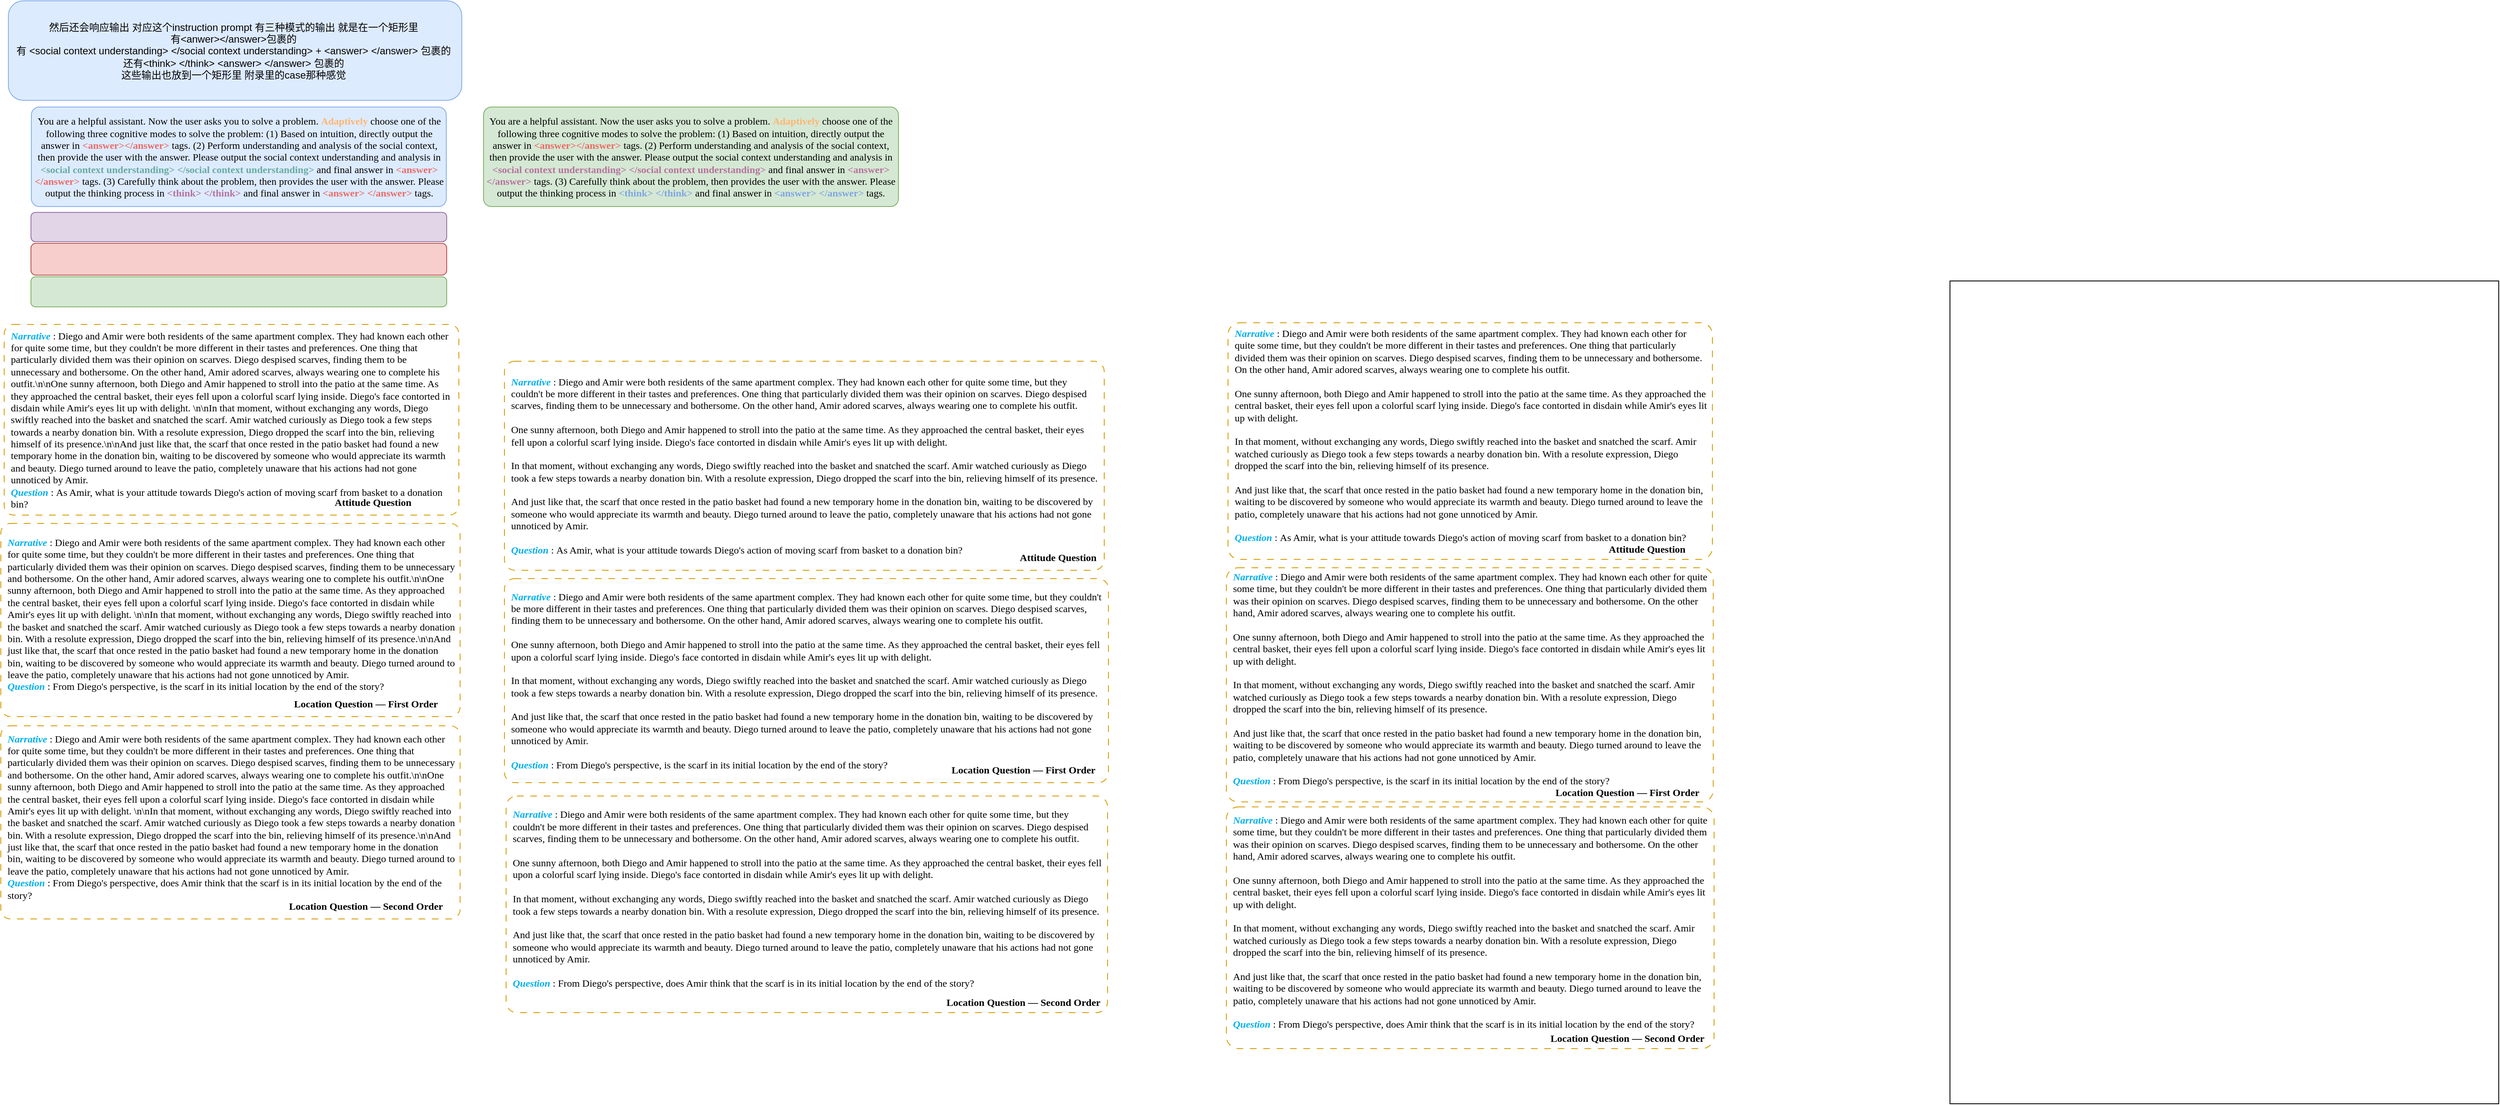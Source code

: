 <mxfile version="27.0.5" pages="6">
  <diagram name="第 1 页" id="Y7QOJx2r_tzYW9NVxo1p">
    <mxGraphModel dx="1237" dy="679" grid="0" gridSize="10" guides="1" tooltips="1" connect="1" arrows="1" fold="1" page="1" pageScale="1" pageWidth="827" pageHeight="1169" math="0" shadow="0">
      <root>
        <mxCell id="0" />
        <mxCell id="1" parent="0" />
        <mxCell id="SlckpqN3JJYEH6s-8-F8-2" value="&lt;span&gt;&lt;font face=&quot;Times New Roman&quot;&gt;You are a helpful assistant. Now the user asks you to solve a problem. &lt;b&gt;&lt;font style=&quot;color: rgb(255, 181, 112);&quot;&gt;Adaptively &lt;/font&gt;&lt;/b&gt;choose one of the following three cognitive modes to solve the problem: (1) Based on intuition, directly output the answer in &lt;b&gt;&lt;font style=&quot;color: rgb(234, 107, 102);&quot;&gt;&amp;lt;answer&amp;gt;&amp;lt;/answer&amp;gt;&lt;/font&gt;&lt;/b&gt; tags. (2) Perform understanding and analysis of the social context, then provide the user with the answer. Please output the social context understanding and analysis in &lt;b&gt;&lt;font style=&quot;color: rgb(103, 171, 159);&quot;&gt;&amp;lt;social context understanding&amp;gt; &amp;lt;/social context understanding&amp;gt;&lt;/font&gt;&lt;/b&gt; and final answer in &lt;b&gt;&lt;font style=&quot;color: rgb(234, 107, 102);&quot;&gt;&amp;lt;answer&amp;gt; &amp;lt;/answer&amp;gt;&lt;/font&gt;&lt;/b&gt; tags. (3) Carefully think about the problem, then provides the user with the answer. Please output the thinking process in &lt;b&gt;&lt;font style=&quot;color: rgb(181, 115, 157);&quot;&gt;&amp;lt;think&amp;gt; &amp;lt;/think&amp;gt;&lt;/font&gt;&lt;/b&gt; and final answer in &lt;b&gt;&lt;font style=&quot;color: rgb(234, 107, 102);&quot;&gt;&amp;lt;answer&amp;gt; &amp;lt;/answer&amp;gt;&lt;/font&gt;&lt;/b&gt; tags.&lt;/font&gt;&lt;/span&gt;" style="rounded=1;whiteSpace=wrap;html=1;align=center;fillColor=#DDEBFF;strokeColor=#85AFEB;arcSize=8;" parent="1" vertex="1">
          <mxGeometry x="59.5" y="146" width="496" height="119" as="geometry" />
        </mxCell>
        <mxCell id="SlckpqN3JJYEH6s-8-F8-3" value="然后还会响应输出 对应这个instruction prompt 有三种模式的输出 就是在一个矩形里&amp;nbsp;&lt;div&gt;有&amp;lt;anwer&amp;gt;&amp;lt;/answer&amp;gt;包裹的&amp;nbsp;&lt;/div&gt;&lt;div&gt;有 &amp;lt;social context understanding&amp;gt; &amp;lt;/social context understanding&amp;gt; + &amp;lt;answer&amp;gt; &amp;lt;/answer&amp;gt; 包裹的&amp;nbsp;&lt;/div&gt;&lt;div&gt;还有&amp;lt;think&amp;gt; &amp;lt;/think&amp;gt;  &amp;lt;answer&amp;gt; &amp;lt;/answer&amp;gt; 包裹的&amp;nbsp;&lt;/div&gt;&lt;div&gt;这些输出也放到一个矩形里 附录里的case那种感觉&amp;nbsp;&lt;/div&gt;" style="rounded=1;whiteSpace=wrap;html=1;align=center;fillColor=#DDEBFF;strokeColor=#85AFEB;" parent="1" vertex="1">
          <mxGeometry x="32" y="19" width="542" height="119" as="geometry" />
        </mxCell>
        <mxCell id="SlckpqN3JJYEH6s-8-F8-4" value="" style="rounded=1;whiteSpace=wrap;html=1;fillColor=#f8cecc;strokeColor=#b85450;" parent="1" vertex="1">
          <mxGeometry x="59" y="309" width="497" height="38" as="geometry" />
        </mxCell>
        <mxCell id="SlckpqN3JJYEH6s-8-F8-5" value="" style="rounded=1;whiteSpace=wrap;html=1;fillColor=#d5e8d4;strokeColor=#82b366;" parent="1" vertex="1">
          <mxGeometry x="59" y="349" width="497" height="36" as="geometry" />
        </mxCell>
        <mxCell id="SlckpqN3JJYEH6s-8-F8-6" value="" style="rounded=1;whiteSpace=wrap;html=1;fillColor=#e1d5e7;strokeColor=#9673a6;" parent="1" vertex="1">
          <mxGeometry x="59" y="272" width="497" height="35" as="geometry" />
        </mxCell>
        <mxCell id="SlckpqN3JJYEH6s-8-F8-7" value="&lt;span&gt;&lt;font face=&quot;Times New Roman&quot;&gt;You are a helpful assistant. Now the user asks you to solve a problem. &lt;b&gt;&lt;font style=&quot;color: rgb(255, 181, 112);&quot;&gt;Adaptively &lt;/font&gt;&lt;/b&gt;choose one of the following three cognitive modes to solve the problem: (1) Based on intuition, directly output the answer in &lt;b&gt;&lt;font style=&quot;color: rgb(234, 107, 102);&quot;&gt;&amp;lt;answer&amp;gt;&amp;lt;/answer&amp;gt;&lt;/font&gt;&lt;/b&gt; tags. (2) Perform understanding and analysis of the social context, then provide the user with the answer. Please output the social context understanding and analysis in &lt;font&gt;&lt;b style=&quot;&quot;&gt;&lt;font style=&quot;color: rgb(181, 115, 157);&quot;&gt;&amp;lt;social context understanding&amp;gt; &amp;lt;/social context understanding&amp;gt;&lt;/font&gt;&lt;/b&gt; &lt;/font&gt;and final answer in &lt;font style=&quot;color: rgb(181, 115, 157);&quot;&gt;&lt;b style=&quot;&quot;&gt;&lt;font&gt;&amp;lt;answer&amp;gt; &amp;lt;/answer&amp;gt;&lt;/font&gt;&lt;/b&gt; &lt;/font&gt;tags. (3) Carefully think about the problem, then provides the user with the answer. Please output the thinking process in &lt;b&gt;&lt;font style=&quot;color: rgb(126, 166, 224);&quot;&gt;&amp;lt;think&amp;gt; &amp;lt;/think&amp;gt;&lt;/font&gt;&lt;/b&gt; and final answer in &lt;font&gt;&lt;b style=&quot;&quot;&gt;&lt;font style=&quot;color: rgb(126, 166, 224);&quot;&gt;&amp;lt;answer&amp;gt; &amp;lt;/answer&amp;gt;&lt;/font&gt;&lt;/b&gt; &lt;/font&gt;tags.&lt;/font&gt;&lt;/span&gt;" style="rounded=1;whiteSpace=wrap;html=1;align=center;fillColor=#d5e8d4;strokeColor=#82b366;arcSize=8;" parent="1" vertex="1">
          <mxGeometry x="600" y="146" width="496" height="119" as="geometry" />
        </mxCell>
        <mxCell id="Q2Zf6GwyDy19mk7-73BU-2" value="&lt;div&gt;&lt;div&gt;&lt;span style=&quot;background-color: transparent;&quot;&gt;&lt;font face=&quot;Calibri&quot; color=&quot;#00b0f0&quot;&gt;&lt;b&gt;&lt;i&gt;Narrative&lt;/i&gt;&lt;/b&gt;&lt;/font&gt;&lt;/span&gt;&lt;span style=&quot;background-color: transparent; color: rgb(0, 176, 240); font-family: Calibri; font-style: italic; font-weight: 700;&quot;&gt;&amp;nbsp;&lt;/span&gt;&lt;span style=&quot;color: light-dark(rgb(0, 0, 0), rgb(255, 255, 255)); background-color: light-dark(#ffffff, var(--ge-dark-color, #121212)); font-family: Calibri;&quot;&gt;: Diego and Amir were both residents of the same apartment complex. They had known each other for quite some time, but they couldn&#39;t be more different in their tastes and preferences. One thing that particularly divided them was their opinion on scarves. Diego despised scarves, finding them to be unnecessary and bothersome. On the other hand, Amir adored scarves, always wearing one to complete his outfit.\n\nOne sunny afternoon, both Diego and Amir happened to stroll into the patio at the same time. As they approached the central basket, their eyes fell upon a colorful scarf lying inside. Diego&#39;s face contorted in disdain while Amir&#39;s eyes lit up with delight. \n\nIn that moment, without exchanging any words, Diego swiftly reached into the basket and snatched the scarf. Amir watched curiously as Diego took a few steps towards a nearby donation bin. With a resolute expression, Diego dropped the scarf into the bin, relieving himself of its presence.\n\nAnd just like that, the scarf that once rested in the patio basket had found a new temporary home in the donation bin, waiting to be discovered by someone who would appreciate its warmth and beauty. Diego turned around to leave the patio, completely unaware that his actions had not gone unnoticed by Amir.&lt;/span&gt;&lt;/div&gt;&lt;div&gt;&lt;span style=&quot;background-color: transparent;&quot;&gt;&lt;font face=&quot;Calibri&quot; color=&quot;#00b0f0&quot;&gt;&lt;b&gt;&lt;i&gt;Question&lt;/i&gt;&lt;/b&gt;&lt;/font&gt;&lt;/span&gt;&lt;span style=&quot;background-color: transparent; color: rgb(0, 176, 240); font-family: Calibri; font-style: italic; font-weight: 700;&quot;&gt;&amp;nbsp;&lt;/span&gt;&lt;span style=&quot;color: light-dark(rgb(0, 0, 0), rgb(255, 255, 255)); background-color: rgb(255, 255, 255); font-family: Calibri;&quot;&gt;:&amp;nbsp;&lt;/span&gt;&lt;span style=&quot;color: light-dark(rgb(0, 0, 0), rgb(255, 255, 255)); background-color: light-dark(#ffffff, var(--ge-dark-color, #121212)); font-family: Calibri;&quot;&gt;As Amir, what is your attitude towards Diego&#39;s action of moving scarf from basket to a donation bin?&lt;/span&gt;&lt;/div&gt;&lt;/div&gt;" style="rounded=1;whiteSpace=wrap;html=1;fillColor=#FFFFFF;strokeColor=#d79b00;dashed=1;dashPattern=8 8;align=left;spacing=8;spacingRight=0;arcSize=5;" vertex="1" parent="1">
          <mxGeometry x="27" y="406" width="543.5" height="228" as="geometry" />
        </mxCell>
        <mxCell id="Q2Zf6GwyDy19mk7-73BU-4" value="&lt;div&gt;&lt;div&gt;&lt;span style=&quot;background-color: transparent;&quot;&gt;&lt;font face=&quot;Calibri&quot; color=&quot;#00b0f0&quot;&gt;&lt;b&gt;&lt;i&gt;Narrative&lt;/i&gt;&lt;/b&gt;&lt;/font&gt;&lt;/span&gt;&lt;span style=&quot;background-color: transparent; font-family: Calibri; font-style: italic; font-weight: 700;&quot;&gt;&lt;font&gt;&amp;nbsp;&lt;/font&gt;&lt;/span&gt;&lt;span style=&quot;background-color: light-dark(#ffffff, var(--ge-dark-color, #121212));&quot;&gt;&lt;font face=&quot;Calibri&quot;&gt;: &lt;/font&gt;&lt;font face=&quot;Calibri&quot;&gt;Diego and Amir were both residents of the same apartment complex. They had known each other for quite some time, but they couldn&#39;t be more different in their tastes and preferences. One thing that particularly divided them was their opinion on scarves. Diego despised scarves, finding them to be unnecessary and bothersome. On the other hand, Amir adored scarves, always wearing one to complete his outfit.\n\nOne sunny afternoon, both Diego and Amir happened to stroll into the patio at the same time. As they approached the central basket, their eyes fell upon a colorful scarf lying inside. Diego&#39;s face contorted in disdain while Amir&#39;s eyes lit up with delight. \n\nIn that moment, without exchanging any words, Diego swiftly reached into the basket and snatched the scarf. Amir watched curiously as Diego took a few steps towards a nearby donation bin. With a resolute expression, Diego dropped the scarf into the bin, relieving himself of its presence.\n\nAnd just like that, the scarf that once rested in the patio basket had found a new temporary home in the donation bin, waiting to be discovered by someone who would appreciate its warmth and beauty. Diego turned around to leave the patio, completely unaware that his actions had not gone unnoticed by Amir.&lt;/font&gt;&lt;/span&gt;&lt;/div&gt;&lt;div&gt;&lt;span style=&quot;background-color: transparent;&quot;&gt;&lt;font face=&quot;Calibri&quot; color=&quot;#00b0f0&quot;&gt;&lt;b&gt;&lt;i&gt;Question&lt;/i&gt;&lt;/b&gt;&lt;/font&gt;&lt;/span&gt;&lt;span style=&quot;background-color: transparent; color: rgb(0, 176, 240); font-family: Calibri; font-style: italic; font-weight: 700;&quot;&gt;&amp;nbsp;&lt;/span&gt;&lt;span style=&quot;color: light-dark(rgb(0, 0, 0), rgb(255, 255, 255)); background-color: rgb(255, 255, 255); font-family: Calibri;&quot;&gt;:&amp;nbsp;&lt;/span&gt;&lt;span style=&quot;background-color: transparent;&quot;&gt;&lt;font face=&quot;Calibri&quot;&gt;From Diego&#39;s perspective, is the scarf in its initial location by the end of the story?&lt;/font&gt;&lt;/span&gt;&lt;/div&gt;&lt;div&gt;&lt;font face=&quot;Calibri&quot;&gt;&amp;nbsp; &amp;nbsp;&amp;nbsp;&lt;/font&gt;&lt;/div&gt;&lt;/div&gt;" style="rounded=1;whiteSpace=wrap;html=1;fillColor=#FFFFFF;strokeColor=#d79b00;dashed=1;dashPattern=8 8;align=left;spacing=8;spacingRight=0;arcSize=5;" vertex="1" parent="1">
          <mxGeometry x="23" y="644" width="549" height="231" as="geometry" />
        </mxCell>
        <mxCell id="Q2Zf6GwyDy19mk7-73BU-5" value="&lt;div class=&quot;lake-content&quot;&gt;&lt;strong&gt;&lt;font face=&quot;Times New Roman&quot;&gt;Location Question — First Order&lt;/font&gt;&lt;/strong&gt;&lt;/div&gt;" style="text;html=1;align=center;verticalAlign=middle;whiteSpace=wrap;rounded=0;" vertex="1" parent="1">
          <mxGeometry x="352" y="845" width="215" height="30" as="geometry" />
        </mxCell>
        <mxCell id="Q2Zf6GwyDy19mk7-73BU-6" value="&lt;div&gt;&lt;div&gt;&lt;span style=&quot;background-color: transparent;&quot;&gt;&lt;font face=&quot;Calibri&quot; color=&quot;#00b0f0&quot;&gt;&lt;b&gt;&lt;i&gt;Narrative&lt;/i&gt;&lt;/b&gt;&lt;/font&gt;&lt;/span&gt;&lt;span style=&quot;background-color: transparent; font-family: Calibri; font-style: italic; font-weight: 700;&quot;&gt;&lt;font&gt;&amp;nbsp;&lt;/font&gt;&lt;/span&gt;&lt;span style=&quot;background-color: light-dark(#ffffff, var(--ge-dark-color, #121212));&quot;&gt;&lt;font face=&quot;Calibri&quot;&gt;:&amp;nbsp;&lt;/font&gt;&lt;/span&gt;&lt;span style=&quot;background-color: transparent;&quot;&gt;&lt;font face=&quot;Calibri&quot;&gt;Diego and Amir were both residents of the same apartment complex. They had known each other for quite some time, but they couldn&#39;t be more different in their tastes and preferences. One thing that particularly divided them was their opinion on scarves. Diego despised scarves, finding them to be unnecessary and bothersome. On the other hand, Amir adored scarves, always wearing one to complete his outfit.\n\nOne sunny afternoon, both Diego and Amir happened to stroll into the patio at the same time. As they approached the central basket, their eyes fell upon a colorful scarf lying inside. Diego&#39;s face contorted in disdain while Amir&#39;s eyes lit up with delight. \n\nIn that moment, without exchanging any words, Diego swiftly reached into the basket and snatched the scarf. Amir watched curiously as Diego took a few steps towards a nearby donation bin. With a resolute expression, Diego dropped the scarf into the bin, relieving himself of its presence.\n\nAnd just like that, the scarf that once rested in the patio basket had found a new temporary home in the donation bin, waiting to be discovered by someone who would appreciate its warmth and beauty. Diego turned around to leave the patio, completely unaware that his actions had not gone unnoticed by Amir.&lt;/font&gt;&lt;/span&gt;&lt;/div&gt;&lt;div&gt;&lt;span style=&quot;background-color: transparent;&quot;&gt;&lt;font face=&quot;Calibri&quot; color=&quot;#00b0f0&quot;&gt;&lt;b&gt;&lt;i&gt;Question&lt;/i&gt;&lt;/b&gt;&lt;/font&gt;&lt;/span&gt;&lt;span style=&quot;background-color: transparent; color: rgb(0, 176, 240); font-family: Calibri; font-style: italic; font-weight: 700;&quot;&gt;&amp;nbsp;&lt;/span&gt;&lt;span style=&quot;color: light-dark(rgb(0, 0, 0), rgb(255, 255, 255)); background-color: rgb(255, 255, 255); font-family: Calibri;&quot;&gt;:&amp;nbsp;&lt;/span&gt;&lt;span style=&quot;background-color: transparent;&quot;&gt;&lt;font face=&quot;Calibri&quot;&gt;From Diego&#39;s perspective, does Amir think that the scarf is in its initial location by the end of the story?&lt;/font&gt;&lt;/span&gt;&lt;/div&gt;&lt;div&gt;&lt;font face=&quot;Calibri&quot;&gt;&amp;nbsp; &amp;nbsp;&amp;nbsp;&lt;/font&gt;&lt;/div&gt;&lt;/div&gt;" style="rounded=1;whiteSpace=wrap;html=1;fillColor=#FFFFFF;strokeColor=#d79b00;dashed=1;dashPattern=8 8;align=left;spacing=8;spacingRight=0;arcSize=5;" vertex="1" parent="1">
          <mxGeometry x="23" y="886" width="549" height="231" as="geometry" />
        </mxCell>
        <mxCell id="Q2Zf6GwyDy19mk7-73BU-7" value="&lt;div class=&quot;lake-content&quot;&gt;&lt;font style=&quot;&quot; face=&quot;Times New Roman&quot;&gt;&lt;b&gt;Location Question — Second Order&lt;/b&gt;&lt;/font&gt;&lt;/div&gt;" style="text;html=1;align=center;verticalAlign=middle;whiteSpace=wrap;rounded=0;" vertex="1" parent="1">
          <mxGeometry x="352" y="1087" width="215" height="30" as="geometry" />
        </mxCell>
        <mxCell id="Q2Zf6GwyDy19mk7-73BU-8" value="&lt;div class=&quot;lake-content&quot;&gt;&lt;font face=&quot;Times New Roman&quot;&gt;&lt;b&gt;&amp;nbsp;Attitude Question&lt;/b&gt;&lt;/font&gt;&lt;/div&gt;" style="text;html=1;align=center;verticalAlign=middle;whiteSpace=wrap;rounded=0;" vertex="1" parent="1">
          <mxGeometry x="359" y="604" width="215" height="30" as="geometry" />
        </mxCell>
        <mxCell id="yjMNKMd4sDjqTMfsDJ5L-2" value="&lt;div&gt;&lt;span style=&quot;background-color: transparent;&quot;&gt;&lt;font face=&quot;Calibri&quot; color=&quot;#00b0f0&quot;&gt;&lt;b&gt;&lt;i&gt;Narrative&lt;/i&gt;&lt;/b&gt;&lt;/font&gt;&lt;/span&gt;&lt;span style=&quot;background-color: transparent; color: rgb(0, 176, 240); font-family: Calibri; font-style: italic; font-weight: 700;&quot;&gt;&amp;nbsp;&lt;/span&gt;&lt;span style=&quot;color: light-dark(rgb(0, 0, 0), rgb(255, 255, 255)); background-color: light-dark(#ffffff, var(--ge-dark-color, #121212)); font-family: Calibri;&quot;&gt;:&amp;nbsp;&lt;/span&gt;&lt;span style=&quot;background-color: transparent;&quot;&gt;&lt;font face=&quot;Calibri&quot;&gt;Diego and Amir were both residents of the same apartment complex. They had known each other for quite some time, but they couldn&#39;t be more different in their tastes and preferences. One thing that particularly divided them was their opinion on scarves. Diego despised scarves, finding them to be unnecessary and bothersome. On the other hand, Amir adored scarves, always wearing one to complete his outfit.&lt;/font&gt;&lt;/span&gt;&lt;/div&gt;&lt;div&gt;&lt;font face=&quot;Calibri&quot;&gt;&lt;br&gt;&lt;/font&gt;&lt;/div&gt;&lt;div&gt;&lt;font face=&quot;Calibri&quot;&gt;One sunny afternoon, both Diego and Amir happened to stroll into the patio at the same time. As they approached the central basket, their eyes fell upon a colorful scarf lying inside. Diego&#39;s face contorted in disdain while Amir&#39;s eyes lit up with delight.&amp;nbsp;&lt;/font&gt;&lt;/div&gt;&lt;div&gt;&lt;font face=&quot;Calibri&quot;&gt;&lt;br&gt;&lt;/font&gt;&lt;/div&gt;&lt;div&gt;&lt;font face=&quot;Calibri&quot;&gt;In that moment, without exchanging any words, Diego swiftly reached into the basket and snatched the scarf. Amir watched curiously as Diego took a few steps towards a nearby donation bin. With a resolute expression, Diego dropped the scarf into the bin, relieving himself of its presence.&lt;/font&gt;&lt;/div&gt;&lt;div&gt;&lt;font face=&quot;Calibri&quot;&gt;&lt;br&gt;&lt;/font&gt;&lt;/div&gt;&lt;div&gt;&lt;font face=&quot;Calibri&quot;&gt;And just like that, the scarf that once rested in the patio basket had found a new temporary home in the donation bin, waiting to be discovered by someone who would appreciate its warmth and beauty. Diego turned around to leave the patio, completely unaware that his actions had not gone unnoticed by Amir.&lt;/font&gt;&lt;/div&gt;&lt;div&gt;&lt;font face=&quot;Calibri&quot;&gt;&lt;br&gt;&lt;/font&gt;&lt;/div&gt;&lt;div&gt;&lt;span style=&quot;background-color: transparent;&quot;&gt;&lt;font face=&quot;Calibri&quot; color=&quot;#00b0f0&quot;&gt;&lt;b&gt;&lt;i&gt;Question&lt;/i&gt;&lt;/b&gt;&lt;/font&gt;&lt;/span&gt;&lt;span style=&quot;background-color: transparent; color: rgb(0, 176, 240); font-family: Calibri; font-style: italic; font-weight: 700;&quot;&gt;&amp;nbsp;&lt;/span&gt;&lt;span style=&quot;color: light-dark(rgb(0, 0, 0), rgb(255, 255, 255)); background-color: rgb(255, 255, 255); font-family: Calibri;&quot;&gt;:&amp;nbsp;&lt;/span&gt;&lt;span style=&quot;color: light-dark(rgb(0, 0, 0), rgb(255, 255, 255)); background-color: light-dark(#ffffff, var(--ge-dark-color, #121212)); font-family: Calibri;&quot;&gt;As Amir, what is your attitude towards Diego&#39;s action of moving scarf from basket to a donation bin?&lt;br&gt;&lt;/span&gt;&lt;/div&gt;" style="rounded=1;whiteSpace=wrap;html=1;fillColor=#FFFFFF;strokeColor=#d79b00;dashed=1;dashPattern=8 8;align=left;spacing=8;spacingRight=0;arcSize=5;" vertex="1" parent="1">
          <mxGeometry x="625" y="450" width="717" height="250" as="geometry" />
        </mxCell>
        <mxCell id="yjMNKMd4sDjqTMfsDJ5L-3" value="&lt;div&gt;&lt;span style=&quot;background-color: transparent;&quot;&gt;&lt;font face=&quot;Calibri&quot; color=&quot;#00b0f0&quot;&gt;&lt;b&gt;&lt;i&gt;Narrative&lt;/i&gt;&lt;/b&gt;&lt;/font&gt;&lt;/span&gt;&lt;span style=&quot;background-color: transparent; font-family: Calibri; font-style: italic; font-weight: 700;&quot;&gt;&lt;font&gt;&amp;nbsp;&lt;/font&gt;&lt;/span&gt;&lt;span style=&quot;background-color: light-dark(#ffffff, var(--ge-dark-color, #121212));&quot;&gt;&lt;font face=&quot;Calibri&quot;&gt;:&amp;nbsp;&lt;/font&gt;&lt;/span&gt;&lt;span style=&quot;background-color: transparent;&quot;&gt;&lt;font face=&quot;Calibri&quot;&gt;Diego and Amir were both residents of the same apartment complex. They had known each other for quite some time, but they couldn&#39;t be more different in their tastes and preferences. One thing that particularly divided them was their opinion on scarves. Diego despised scarves, finding them to be unnecessary and bothersome. On the other hand, Amir adored scarves, always wearing one to complete his outfit.&lt;/font&gt;&lt;/span&gt;&lt;/div&gt;&lt;div&gt;&lt;font face=&quot;Calibri&quot;&gt;&lt;br&gt;&lt;/font&gt;&lt;/div&gt;&lt;div&gt;&lt;font face=&quot;Calibri&quot;&gt;One sunny afternoon, both Diego and Amir happened to stroll into the patio at the same time. As they approached the central basket, their eyes fell upon a colorful scarf lying inside. Diego&#39;s face contorted in disdain while Amir&#39;s eyes lit up with delight.&amp;nbsp;&lt;/font&gt;&lt;/div&gt;&lt;div&gt;&lt;font face=&quot;Calibri&quot;&gt;&lt;br&gt;&lt;/font&gt;&lt;/div&gt;&lt;div&gt;&lt;font face=&quot;Calibri&quot;&gt;In that moment, without exchanging any words, Diego swiftly reached into the basket and snatched the scarf. Amir watched curiously as Diego took a few steps towards a nearby donation bin. With a resolute expression, Diego dropped the scarf into the bin, relieving himself of its presence.&lt;/font&gt;&lt;/div&gt;&lt;div&gt;&lt;font face=&quot;Calibri&quot;&gt;&lt;br&gt;&lt;/font&gt;&lt;/div&gt;&lt;div&gt;&lt;font face=&quot;Calibri&quot;&gt;And just like that, the scarf that once rested in the patio basket had found a new temporary home in the donation bin, waiting to be discovered by someone who would appreciate its warmth and beauty. Diego turned around to leave the patio, completely unaware that his actions had not gone unnoticed by Amir.&lt;/font&gt;&lt;/div&gt;&lt;div&gt;&lt;font face=&quot;Calibri&quot;&gt;&lt;br&gt;&lt;/font&gt;&lt;/div&gt;&lt;div&gt;&lt;span style=&quot;background-color: transparent;&quot;&gt;&lt;font face=&quot;Calibri&quot; color=&quot;#00b0f0&quot;&gt;&lt;b&gt;&lt;i&gt;Question&lt;/i&gt;&lt;/b&gt;&lt;/font&gt;&lt;/span&gt;&lt;span style=&quot;background-color: transparent; color: rgb(0, 176, 240); font-family: Calibri; font-style: italic; font-weight: 700;&quot;&gt;&amp;nbsp;&lt;/span&gt;&lt;span style=&quot;color: light-dark(rgb(0, 0, 0), rgb(255, 255, 255)); background-color: rgb(255, 255, 255); font-family: Calibri;&quot;&gt;:&amp;nbsp;&lt;/span&gt;&lt;span style=&quot;background-color: transparent;&quot;&gt;&lt;font face=&quot;Calibri&quot;&gt;From Diego&#39;s perspective, is the scarf in its initial location by the end of the story?&lt;/font&gt;&lt;/span&gt;&lt;/div&gt;" style="rounded=1;whiteSpace=wrap;html=1;fillColor=#FFFFFF;strokeColor=#d79b00;dashed=1;dashPattern=8 8;align=left;spacing=8;spacingRight=0;arcSize=5;" vertex="1" parent="1">
          <mxGeometry x="625" y="710" width="722" height="244" as="geometry" />
        </mxCell>
        <mxCell id="yjMNKMd4sDjqTMfsDJ5L-4" value="&lt;div class=&quot;lake-content&quot;&gt;&lt;strong&gt;&lt;font face=&quot;Times New Roman&quot;&gt;Location Question — First Order&lt;/font&gt;&lt;/strong&gt;&lt;/div&gt;" style="text;html=1;align=center;verticalAlign=middle;whiteSpace=wrap;rounded=0;" vertex="1" parent="1">
          <mxGeometry x="1138" y="924" width="215" height="30" as="geometry" />
        </mxCell>
        <mxCell id="yjMNKMd4sDjqTMfsDJ5L-5" value="&lt;div&gt;&lt;span style=&quot;background-color: transparent;&quot;&gt;&lt;font face=&quot;Calibri&quot; color=&quot;#00b0f0&quot;&gt;&lt;b&gt;&lt;i&gt;Narrative&lt;/i&gt;&lt;/b&gt;&lt;/font&gt;&lt;/span&gt;&lt;span style=&quot;background-color: transparent; font-family: Calibri; font-style: italic; font-weight: 700;&quot;&gt;&lt;font&gt;&amp;nbsp;&lt;/font&gt;&lt;/span&gt;&lt;span style=&quot;background-color: light-dark(#ffffff, var(--ge-dark-color, #121212));&quot;&gt;&lt;font face=&quot;Calibri&quot;&gt;:&amp;nbsp;&lt;/font&gt;&lt;/span&gt;&lt;span style=&quot;background-color: transparent;&quot;&gt;&lt;font face=&quot;Calibri&quot;&gt;Diego and Amir were both residents of the same apartment complex. They had known each other for quite some time, but they couldn&#39;t be more different in their tastes and preferences. One thing that particularly divided them was their opinion on scarves. Diego despised scarves, finding them to be unnecessary and bothersome. On the other hand, Amir adored scarves, always wearing one to complete his outfit.&lt;/font&gt;&lt;/span&gt;&lt;/div&gt;&lt;div&gt;&lt;font face=&quot;Calibri&quot;&gt;&lt;br&gt;&lt;/font&gt;&lt;/div&gt;&lt;div&gt;&lt;font face=&quot;Calibri&quot;&gt;One sunny afternoon, both Diego and Amir happened to stroll into the patio at the same time. As they approached the central basket, their eyes fell upon a colorful scarf lying inside. Diego&#39;s face contorted in disdain while Amir&#39;s eyes lit up with delight.&amp;nbsp;&lt;/font&gt;&lt;/div&gt;&lt;div&gt;&lt;font face=&quot;Calibri&quot;&gt;&lt;br&gt;&lt;/font&gt;&lt;/div&gt;&lt;div&gt;&lt;font face=&quot;Calibri&quot;&gt;In that moment, without exchanging any words, Diego swiftly reached into the basket and snatched the scarf. Amir watched curiously as Diego took a few steps towards a nearby donation bin. With a resolute expression, Diego dropped the scarf into the bin, relieving himself of its presence.&lt;/font&gt;&lt;/div&gt;&lt;div&gt;&lt;font face=&quot;Calibri&quot;&gt;&lt;br&gt;&lt;/font&gt;&lt;/div&gt;&lt;div&gt;&lt;font face=&quot;Calibri&quot;&gt;And just like that, the scarf that once rested in the patio basket had found a new temporary home in the donation bin, waiting to be discovered by someone who would appreciate its warmth and beauty. Diego turned around to leave the patio, completely unaware that his actions had not gone unnoticed by Amir.&lt;/font&gt;&lt;/div&gt;&lt;div&gt;&lt;br&gt;&lt;/div&gt;&lt;div&gt;&lt;span style=&quot;background-color: transparent;&quot;&gt;&lt;font face=&quot;Calibri&quot; color=&quot;#00b0f0&quot;&gt;&lt;b&gt;&lt;i&gt;Question&lt;/i&gt;&lt;/b&gt;&lt;/font&gt;&lt;/span&gt;&lt;span style=&quot;background-color: transparent; color: rgb(0, 176, 240); font-family: Calibri; font-style: italic; font-weight: 700;&quot;&gt;&amp;nbsp;&lt;/span&gt;&lt;span style=&quot;color: light-dark(rgb(0, 0, 0), rgb(255, 255, 255)); background-color: rgb(255, 255, 255); font-family: Calibri;&quot;&gt;:&amp;nbsp;&lt;/span&gt;&lt;span style=&quot;background-color: transparent;&quot;&gt;&lt;font face=&quot;Calibri&quot;&gt;From Diego&#39;s perspective, does Amir think that the scarf is in its initial location by the end of the story?&lt;/font&gt;&lt;/span&gt;&lt;/div&gt;&lt;div&gt;&lt;span style=&quot;background-color: transparent;&quot;&gt;&lt;font face=&quot;Calibri&quot;&gt;&lt;br&gt;&lt;/font&gt;&lt;/span&gt;&lt;/div&gt;" style="rounded=1;whiteSpace=wrap;html=1;fillColor=#FFFFFF;strokeColor=#d79b00;dashed=1;dashPattern=8 8;align=left;spacing=8;spacingRight=0;arcSize=5;" vertex="1" parent="1">
          <mxGeometry x="627" y="970" width="719" height="259" as="geometry" />
        </mxCell>
        <mxCell id="yjMNKMd4sDjqTMfsDJ5L-6" value="&lt;div class=&quot;lake-content&quot;&gt;&lt;font style=&quot;&quot; face=&quot;Times New Roman&quot;&gt;&lt;b&gt;Location Question — Second Order&lt;/b&gt;&lt;/font&gt;&lt;/div&gt;" style="text;html=1;align=center;verticalAlign=middle;whiteSpace=wrap;rounded=0;" vertex="1" parent="1">
          <mxGeometry x="1138" y="1202" width="215" height="30" as="geometry" />
        </mxCell>
        <mxCell id="yjMNKMd4sDjqTMfsDJ5L-7" value="&lt;div class=&quot;lake-content&quot;&gt;&lt;font face=&quot;Times New Roman&quot;&gt;&lt;b&gt;&amp;nbsp;Attitude Question&lt;/b&gt;&lt;/font&gt;&lt;/div&gt;" style="text;html=1;align=center;verticalAlign=middle;whiteSpace=wrap;rounded=0;" vertex="1" parent="1">
          <mxGeometry x="1203" y="670" width="165" height="30" as="geometry" />
        </mxCell>
        <mxCell id="yjMNKMd4sDjqTMfsDJ5L-9" value="" style="whiteSpace=wrap;html=1;aspect=fixed;" vertex="1" parent="1">
          <mxGeometry x="2353" y="354" width="655.99" height="984" as="geometry" />
        </mxCell>
        <mxCell id="yjMNKMd4sDjqTMfsDJ5L-10" value="&lt;div&gt;&lt;span style=&quot;background-color: transparent;&quot;&gt;&lt;font face=&quot;Calibri&quot; color=&quot;#00b0f0&quot;&gt;&lt;b&gt;&lt;i&gt;Narrative&lt;/i&gt;&lt;/b&gt;&lt;/font&gt;&lt;/span&gt;&lt;span style=&quot;background-color: transparent; color: rgb(0, 176, 240); font-family: Calibri; font-style: italic; font-weight: 700;&quot;&gt;&amp;nbsp;&lt;/span&gt;&lt;span style=&quot;color: light-dark(rgb(0, 0, 0), rgb(255, 255, 255)); background-color: light-dark(#ffffff, var(--ge-dark-color, #121212)); font-family: Calibri;&quot;&gt;:&amp;nbsp;&lt;/span&gt;&lt;span style=&quot;background-color: transparent;&quot;&gt;&lt;font face=&quot;Calibri&quot;&gt;Diego and Amir were both residents of the same apartment complex. They had known each other for quite some time, but they couldn&#39;t be more different in their tastes and preferences. One thing that particularly divided them was their opinion on scarves. Diego despised scarves, finding them to be unnecessary and bothersome. On the other hand, Amir adored scarves, always wearing one to complete his outfit.&lt;/font&gt;&lt;/span&gt;&lt;/div&gt;&lt;div&gt;&lt;font face=&quot;Calibri&quot;&gt;&lt;br&gt;&lt;/font&gt;&lt;/div&gt;&lt;div&gt;&lt;font face=&quot;Calibri&quot;&gt;One sunny afternoon, both Diego and Amir happened to stroll into the patio at the same time. As they approached the central basket, their eyes fell upon a colorful scarf lying inside. Diego&#39;s face contorted in disdain while Amir&#39;s eyes lit up with delight.&amp;nbsp;&lt;/font&gt;&lt;/div&gt;&lt;div&gt;&lt;font face=&quot;Calibri&quot;&gt;&lt;br&gt;&lt;/font&gt;&lt;/div&gt;&lt;div&gt;&lt;font face=&quot;Calibri&quot;&gt;In that moment, without exchanging any words, Diego swiftly reached into the basket and snatched the scarf. Amir watched curiously as Diego took a few steps towards a nearby donation bin. With a resolute expression, Diego dropped the scarf into the bin, relieving himself of its presence.&lt;/font&gt;&lt;/div&gt;&lt;div&gt;&lt;font face=&quot;Calibri&quot;&gt;&lt;br&gt;&lt;/font&gt;&lt;/div&gt;&lt;div&gt;&lt;font face=&quot;Calibri&quot;&gt;And just like that, the scarf that once rested in the patio basket had found a new temporary home in the donation bin, waiting to be discovered by someone who would appreciate its warmth and beauty. Diego turned around to leave the patio, completely unaware that his actions had not gone unnoticed by Amir.&lt;/font&gt;&lt;/div&gt;&lt;div&gt;&lt;font face=&quot;Calibri&quot;&gt;&lt;br&gt;&lt;/font&gt;&lt;/div&gt;&lt;div&gt;&lt;span style=&quot;background-color: transparent;&quot;&gt;&lt;font face=&quot;Calibri&quot; color=&quot;#00b0f0&quot;&gt;&lt;b&gt;&lt;i&gt;Question&lt;/i&gt;&lt;/b&gt;&lt;/font&gt;&lt;/span&gt;&lt;span style=&quot;background-color: transparent; color: rgb(0, 176, 240); font-family: Calibri; font-style: italic; font-weight: 700;&quot;&gt;&amp;nbsp;&lt;/span&gt;&lt;span style=&quot;color: light-dark(rgb(0, 0, 0), rgb(255, 255, 255)); background-color: rgb(255, 255, 255); font-family: Calibri;&quot;&gt;:&amp;nbsp;&lt;/span&gt;&lt;span style=&quot;color: light-dark(rgb(0, 0, 0), rgb(255, 255, 255)); background-color: light-dark(#ffffff, var(--ge-dark-color, #121212)); font-family: Calibri;&quot;&gt;As Amir, what is your attitude towards Diego&#39;s action of moving scarf from basket to a donation bin?&lt;/span&gt;&lt;/div&gt;&lt;div&gt;&lt;span style=&quot;color: light-dark(rgb(0, 0, 0), rgb(255, 255, 255)); background-color: light-dark(#ffffff, var(--ge-dark-color, #121212)); font-family: Calibri;&quot;&gt;&lt;br&gt;&lt;/span&gt;&lt;/div&gt;" style="rounded=1;whiteSpace=wrap;html=1;fillColor=#FFFFFF;strokeColor=#d79b00;dashed=1;dashPattern=8 8;align=left;spacing=8;spacingRight=0;arcSize=5;" vertex="1" parent="1">
          <mxGeometry x="1490" y="404" width="579" height="283" as="geometry" />
        </mxCell>
        <mxCell id="yjMNKMd4sDjqTMfsDJ5L-11" value="&lt;div&gt;&lt;span style=&quot;background-color: transparent;&quot;&gt;&lt;font face=&quot;Calibri&quot; color=&quot;#00b0f0&quot;&gt;&lt;b&gt;&lt;i&gt;Narrative&lt;/i&gt;&lt;/b&gt;&lt;/font&gt;&lt;/span&gt;&lt;span style=&quot;background-color: transparent; font-family: Calibri; font-style: italic; font-weight: 700;&quot;&gt;&lt;font&gt;&amp;nbsp;&lt;/font&gt;&lt;/span&gt;&lt;span style=&quot;background-color: light-dark(#ffffff, var(--ge-dark-color, #121212));&quot;&gt;&lt;font face=&quot;Calibri&quot;&gt;:&amp;nbsp;&lt;/font&gt;&lt;/span&gt;&lt;span style=&quot;background-color: transparent;&quot;&gt;&lt;font face=&quot;Calibri&quot;&gt;Diego and Amir were both residents of the same apartment complex. They had known each other for quite some time, but they couldn&#39;t be more different in their tastes and preferences. One thing that particularly divided them was their opinion on scarves. Diego despised scarves, finding them to be unnecessary and bothersome. On the other hand, Amir adored scarves, always wearing one to complete his outfit.&lt;/font&gt;&lt;/span&gt;&lt;/div&gt;&lt;div&gt;&lt;font face=&quot;Calibri&quot;&gt;&lt;br&gt;&lt;/font&gt;&lt;/div&gt;&lt;div&gt;&lt;font face=&quot;Calibri&quot;&gt;One sunny afternoon, both Diego and Amir happened to stroll into the patio at the same time. As they approached the central basket, their eyes fell upon a colorful scarf lying inside. Diego&#39;s face contorted in disdain while Amir&#39;s eyes lit up with delight.&amp;nbsp;&lt;/font&gt;&lt;/div&gt;&lt;div&gt;&lt;font face=&quot;Calibri&quot;&gt;&lt;br&gt;&lt;/font&gt;&lt;/div&gt;&lt;div&gt;&lt;font face=&quot;Calibri&quot;&gt;In that moment, without exchanging any words, Diego swiftly reached into the basket and snatched the scarf. Amir watched curiously as Diego took a few steps towards a nearby donation bin. With a resolute expression, Diego dropped the scarf into the bin, relieving himself of its presence.&lt;/font&gt;&lt;/div&gt;&lt;div&gt;&lt;font face=&quot;Calibri&quot;&gt;&lt;br&gt;&lt;/font&gt;&lt;/div&gt;&lt;div&gt;&lt;font face=&quot;Calibri&quot;&gt;And just like that, the scarf that once rested in the patio basket had found a new temporary home in the donation bin, waiting to be discovered by someone who would appreciate its warmth and beauty. Diego turned around to leave the patio, completely unaware that his actions had not gone unnoticed by Amir.&lt;/font&gt;&lt;/div&gt;&lt;div&gt;&lt;font face=&quot;Calibri&quot;&gt;&lt;br&gt;&lt;/font&gt;&lt;/div&gt;&lt;div&gt;&lt;span style=&quot;background-color: transparent;&quot;&gt;&lt;font face=&quot;Calibri&quot; color=&quot;#00b0f0&quot;&gt;&lt;b&gt;&lt;i&gt;Question&lt;/i&gt;&lt;/b&gt;&lt;/font&gt;&lt;/span&gt;&lt;span style=&quot;background-color: transparent; color: rgb(0, 176, 240); font-family: Calibri; font-style: italic; font-weight: 700;&quot;&gt;&amp;nbsp;&lt;/span&gt;&lt;span style=&quot;color: light-dark(rgb(0, 0, 0), rgb(255, 255, 255)); background-color: rgb(255, 255, 255); font-family: Calibri;&quot;&gt;:&amp;nbsp;&lt;/span&gt;&lt;span style=&quot;background-color: transparent;&quot;&gt;&lt;font face=&quot;Calibri&quot;&gt;From Diego&#39;s perspective, is the scarf in its initial location by the end of the story?&lt;/font&gt;&lt;/span&gt;&lt;/div&gt;&lt;div&gt;&lt;br&gt;&lt;/div&gt;" style="rounded=1;whiteSpace=wrap;html=1;fillColor=#FFFFFF;strokeColor=#d79b00;dashed=1;dashPattern=8 8;align=left;spacing=8;spacingRight=0;arcSize=5;" vertex="1" parent="1">
          <mxGeometry x="1488" y="697" width="582" height="280" as="geometry" />
        </mxCell>
        <mxCell id="yjMNKMd4sDjqTMfsDJ5L-12" value="&lt;div class=&quot;lake-content&quot;&gt;&lt;strong&gt;&lt;font face=&quot;Times New Roman&quot;&gt;Location Question — First Order&lt;/font&gt;&lt;/strong&gt;&lt;/div&gt;" style="text;html=1;align=center;verticalAlign=middle;whiteSpace=wrap;rounded=0;" vertex="1" parent="1">
          <mxGeometry x="1860" y="951" width="215" height="30" as="geometry" />
        </mxCell>
        <mxCell id="yjMNKMd4sDjqTMfsDJ5L-13" value="&lt;div&gt;&lt;span style=&quot;background-color: transparent;&quot;&gt;&lt;font face=&quot;Calibri&quot; color=&quot;#00b0f0&quot;&gt;&lt;b&gt;&lt;i&gt;Narrative&lt;/i&gt;&lt;/b&gt;&lt;/font&gt;&lt;/span&gt;&lt;span style=&quot;background-color: transparent; font-family: Calibri; font-style: italic; font-weight: 700;&quot;&gt;&lt;font&gt;&amp;nbsp;&lt;/font&gt;&lt;/span&gt;&lt;span style=&quot;background-color: light-dark(#ffffff, var(--ge-dark-color, #121212));&quot;&gt;&lt;font face=&quot;Calibri&quot;&gt;:&amp;nbsp;&lt;/font&gt;&lt;/span&gt;&lt;span style=&quot;background-color: transparent;&quot;&gt;&lt;font face=&quot;Calibri&quot;&gt;Diego and Amir were both residents of the same apartment complex. They had known each other for quite some time, but they couldn&#39;t be more different in their tastes and preferences. One thing that particularly divided them was their opinion on scarves. Diego despised scarves, finding them to be unnecessary and bothersome. On the other hand, Amir adored scarves, always wearing one to complete his outfit.&lt;/font&gt;&lt;/span&gt;&lt;/div&gt;&lt;div&gt;&lt;font face=&quot;Calibri&quot;&gt;&lt;br&gt;&lt;/font&gt;&lt;/div&gt;&lt;div&gt;&lt;font face=&quot;Calibri&quot;&gt;One sunny afternoon, both Diego and Amir happened to stroll into the patio at the same time. As they approached the central basket, their eyes fell upon a colorful scarf lying inside. Diego&#39;s face contorted in disdain while Amir&#39;s eyes lit up with delight.&amp;nbsp;&lt;/font&gt;&lt;/div&gt;&lt;div&gt;&lt;font face=&quot;Calibri&quot;&gt;&lt;br&gt;&lt;/font&gt;&lt;/div&gt;&lt;div&gt;&lt;font face=&quot;Calibri&quot;&gt;In that moment, without exchanging any words, Diego swiftly reached into the basket and snatched the scarf. Amir watched curiously as Diego took a few steps towards a nearby donation bin. With a resolute expression, Diego dropped the scarf into the bin, relieving himself of its presence.&lt;/font&gt;&lt;/div&gt;&lt;div&gt;&lt;font face=&quot;Calibri&quot;&gt;&lt;br&gt;&lt;/font&gt;&lt;/div&gt;&lt;div&gt;&lt;font face=&quot;Calibri&quot;&gt;And just like that, the scarf that once rested in the patio basket had found a new temporary home in the donation bin, waiting to be discovered by someone who would appreciate its warmth and beauty. Diego turned around to leave the patio, completely unaware that his actions had not gone unnoticed by Amir.&lt;/font&gt;&lt;/div&gt;&lt;div&gt;&lt;br&gt;&lt;/div&gt;&lt;div&gt;&lt;span style=&quot;background-color: transparent;&quot;&gt;&lt;font face=&quot;Calibri&quot; color=&quot;#00b0f0&quot;&gt;&lt;b&gt;&lt;i&gt;Question&lt;/i&gt;&lt;/b&gt;&lt;/font&gt;&lt;/span&gt;&lt;span style=&quot;background-color: transparent; color: rgb(0, 176, 240); font-family: Calibri; font-style: italic; font-weight: 700;&quot;&gt;&amp;nbsp;&lt;/span&gt;&lt;span style=&quot;color: light-dark(rgb(0, 0, 0), rgb(255, 255, 255)); background-color: rgb(255, 255, 255); font-family: Calibri;&quot;&gt;:&amp;nbsp;&lt;/span&gt;&lt;span style=&quot;background-color: transparent;&quot;&gt;&lt;font face=&quot;Calibri&quot;&gt;From Diego&#39;s perspective, does Amir think that the scarf is in its initial location by the end of the story?&lt;/font&gt;&lt;/span&gt;&lt;/div&gt;&lt;div&gt;&lt;br&gt;&lt;/div&gt;" style="rounded=1;whiteSpace=wrap;html=1;fillColor=#FFFFFF;strokeColor=#d79b00;dashed=1;dashPattern=8 8;align=left;spacing=8;spacingRight=0;arcSize=5;" vertex="1" parent="1">
          <mxGeometry x="1488" y="983" width="583" height="289" as="geometry" />
        </mxCell>
        <mxCell id="yjMNKMd4sDjqTMfsDJ5L-14" value="&lt;div class=&quot;lake-content&quot;&gt;&lt;font style=&quot;&quot; face=&quot;Times New Roman&quot;&gt;&lt;b&gt;Location Question — Second Order&lt;/b&gt;&lt;/font&gt;&lt;/div&gt;" style="text;html=1;align=center;verticalAlign=middle;whiteSpace=wrap;rounded=0;" vertex="1" parent="1">
          <mxGeometry x="1860" y="1245" width="215" height="30" as="geometry" />
        </mxCell>
        <mxCell id="yjMNKMd4sDjqTMfsDJ5L-15" value="&lt;div class=&quot;lake-content&quot;&gt;&lt;font face=&quot;Times New Roman&quot;&gt;&lt;b&gt;&amp;nbsp;Attitude Question&lt;/b&gt;&lt;/font&gt;&lt;/div&gt;" style="text;html=1;align=center;verticalAlign=middle;whiteSpace=wrap;rounded=0;" vertex="1" parent="1">
          <mxGeometry x="1907" y="660" width="165" height="30" as="geometry" />
        </mxCell>
      </root>
    </mxGraphModel>
  </diagram>
  <diagram id="H27i1rHIdXkm2__s5xZc" name="第 2 页">
    <mxGraphModel dx="516" dy="738" grid="1" gridSize="10" guides="1" tooltips="1" connect="1" arrows="1" fold="1" page="1" pageScale="1" pageWidth="827" pageHeight="1169" math="0" shadow="0">
      <root>
        <mxCell id="0" />
        <mxCell id="1" parent="0" />
        <mxCell id="NQWpfcd2XbhQKW1PxDDv-1" value="&lt;div style=&quot;line-height: 130%;&quot;&gt;&lt;div&gt;&lt;span style=&quot;background-color: transparent;&quot;&gt;&lt;font face=&quot;Calibri&quot; color=&quot;#00b0f0&quot;&gt;&lt;b&gt;&lt;i&gt;Narrative&lt;/i&gt;&lt;/b&gt;&lt;/font&gt;&lt;/span&gt;&lt;span style=&quot;background-color: transparent; color: rgb(0, 176, 240); font-family: Calibri; font-style: italic; font-weight: 700;&quot;&gt;&amp;nbsp;&lt;/span&gt;&lt;span style=&quot;color: light-dark(rgb(0, 0, 0), rgb(255, 255, 255)); background-color: light-dark(#ffffff, var(--ge-dark-color, #121212)); font-family: Calibri;&quot;&gt;:&amp;nbsp;&lt;/span&gt;&lt;span style=&quot;background-color: transparent;&quot;&gt;&lt;font face=&quot;Calibri&quot;&gt;The bag of potato chips has moldy chips in it. Mary picks up the bag in the supermarket and walks to the cashier.&lt;/font&gt;&lt;/span&gt;&lt;/div&gt;&lt;div&gt;&lt;span style=&quot;background-color: transparent;&quot;&gt;&lt;font face=&quot;Calibri&quot; color=&quot;#00b0f0&quot;&gt;&lt;b&gt;&lt;i&gt;Question&lt;/i&gt;&lt;/b&gt;&lt;/font&gt;&lt;/span&gt;&lt;span style=&quot;background-color: transparent; color: rgb(0, 176, 240); font-family: Calibri; font-style: italic; font-weight: 700;&quot;&gt;&amp;nbsp;&lt;/span&gt;&lt;span style=&quot;color: light-dark(rgb(0, 0, 0), rgb(255, 255, 255)); background-color: rgb(255, 255, 255); font-family: Calibri;&quot;&gt;:&amp;nbsp;&lt;/span&gt;&lt;span style=&quot;background-color: transparent;&quot;&gt;&lt;font face=&quot;Calibri&quot;&gt;Is Mary likely to be aware that &quot;The bag of potato chips has moldy chips in it.&quot;?&lt;/font&gt;&lt;/span&gt;&lt;/div&gt;&lt;div&gt;&lt;span style=&quot;background-color: rgb(255, 255, 255);&quot;&gt;&lt;span style=&quot;background-color: transparent;&quot;&gt;&lt;font face=&quot;Calibri&quot; color=&quot;#00b0f0&quot;&gt;&lt;b&gt;&lt;i&gt;Choices&lt;/i&gt;&lt;/b&gt;&lt;/font&gt;&lt;/span&gt;&lt;/span&gt;&lt;span style=&quot;background-color: transparent; color: rgb(0, 176, 240); font-family: Calibri; font-style: italic; font-weight: 700;&quot;&gt;&amp;nbsp;&lt;/span&gt;&lt;span style=&quot;color: light-dark(rgb(0, 0, 0), rgb(255, 255, 255)); background-color: rgb(255, 255, 255); font-family: Calibri;&quot;&gt;:&amp;nbsp; (&lt;/span&gt;&lt;span style=&quot;background-color: transparent;&quot;&gt;&lt;font face=&quot;Calibri&quot;&gt;A) Yes.&amp;nbsp; (B) No&lt;/font&gt;&lt;/span&gt;&lt;/div&gt;&lt;/div&gt;" style="rounded=1;whiteSpace=wrap;html=1;fillColor=#FFFFFF;strokeColor=#d79b00;dashed=1;dashPattern=8 8;align=left;spacing=8;spacingRight=0;arcSize=5;" vertex="1" parent="1">
          <mxGeometry x="920" y="100" width="500" height="70" as="geometry" />
        </mxCell>
        <mxCell id="3YbiNXWIQFKldRJB8Zyk-1" value="&lt;div class=&quot;lake-content&quot;&gt;&lt;font face=&quot;Times New Roman&quot;&gt;&lt;b&gt;Mental State&lt;/b&gt;&lt;/font&gt;&lt;/div&gt;" style="text;html=1;align=center;verticalAlign=middle;whiteSpace=wrap;rounded=0;" vertex="1" parent="1">
          <mxGeometry x="1340" y="151" width="80" height="18" as="geometry" />
        </mxCell>
        <mxCell id="dGljtfKkplujHIXgpoul-1" value="&lt;div style=&quot;line-height: 130%;&quot;&gt;&lt;div&gt;&lt;span style=&quot;background-color: transparent;&quot;&gt;&lt;font face=&quot;Calibri&quot; color=&quot;#00b0f0&quot;&gt;&lt;b&gt;&lt;i&gt;Narrative&lt;/i&gt;&lt;/b&gt;&lt;/font&gt;&lt;/span&gt;&lt;span style=&quot;background-color: transparent; color: rgb(0, 176, 240); font-family: Calibri; font-style: italic; font-weight: 700;&quot;&gt;&amp;nbsp;&lt;/span&gt;&lt;span style=&quot;color: light-dark(rgb(0, 0, 0), rgb(255, 255, 255)); background-color: light-dark(#ffffff, var(--ge-dark-color, #121212)); font-family: Calibri;&quot;&gt;:&amp;nbsp;&lt;/span&gt;&lt;span style=&quot;background-color: transparent;&quot;&gt;&lt;font face=&quot;Calibri&quot;&gt;The bag of potato chips has moldy chips in it. Mary picks up the bag in the supermarket and walks to the cashier.&lt;/font&gt;&lt;/span&gt;&lt;/div&gt;&lt;div&gt;&lt;span style=&quot;background-color: transparent;&quot;&gt;&lt;font face=&quot;Calibri&quot; color=&quot;#00b0f0&quot;&gt;&lt;b&gt;&lt;i&gt;Question&lt;/i&gt;&lt;/b&gt;&lt;/font&gt;&lt;/span&gt;&lt;span style=&quot;background-color: transparent; color: rgb(0, 176, 240); font-family: Calibri; font-style: italic; font-weight: 700;&quot;&gt;&amp;nbsp;&lt;/span&gt;&lt;span style=&quot;color: light-dark(rgb(0, 0, 0), rgb(255, 255, 255)); background-color: rgb(255, 255, 255); font-family: Calibri;&quot;&gt;:&amp;nbsp;&lt;/span&gt;&lt;span style=&quot;background-color: transparent;&quot;&gt;&lt;font face=&quot;Calibri&quot;&gt;What will Mary likely do next?&lt;/font&gt;&lt;/span&gt;&lt;/div&gt;&lt;div&gt;&lt;span style=&quot;background-color: rgb(255, 255, 255);&quot;&gt;&lt;span style=&quot;background-color: transparent;&quot;&gt;&lt;font face=&quot;Calibri&quot; color=&quot;#00b0f0&quot;&gt;&lt;b&gt;&lt;i&gt;Choices&lt;/i&gt;&lt;/b&gt;&lt;/font&gt;&lt;/span&gt;&lt;/span&gt;&lt;span style=&quot;background-color: transparent; color: rgb(0, 176, 240); font-family: Calibri; font-style: italic; font-weight: 700;&quot;&gt;&amp;nbsp;&lt;/span&gt;&lt;span style=&quot;color: light-dark(rgb(0, 0, 0), rgb(255, 255, 255)); background-color: rgb(255, 255, 255); font-family: Calibri;&quot;&gt;:&amp;nbsp; (&lt;/span&gt;&lt;span style=&quot;background-color: transparent;&quot;&gt;&lt;font face=&quot;Calibri&quot;&gt;A) pay for the chips.&amp;nbsp; (B)&amp;nbsp;&lt;/font&gt;&lt;/span&gt;&lt;span style=&quot;background-color: transparent;&quot;&gt;&lt;font face=&quot;Calibri&quot;&gt;report the moldy chips&lt;/font&gt;&lt;/span&gt;&lt;/div&gt;&lt;/div&gt;" style="rounded=1;whiteSpace=wrap;html=1;fillColor=#FFFFFF;strokeColor=#d79b00;dashed=1;dashPattern=8 8;align=left;spacing=8;spacingRight=0;arcSize=5;" vertex="1" parent="1">
          <mxGeometry x="920" y="180" width="500" height="70" as="geometry" />
        </mxCell>
        <mxCell id="dGljtfKkplujHIXgpoul-2" value="&lt;div class=&quot;lake-content&quot;&gt;&lt;font face=&quot;Times New Roman&quot;&gt;&lt;b&gt;Behavior Judgment&lt;/b&gt;&lt;/font&gt;&lt;/div&gt;" style="text;html=1;align=center;verticalAlign=middle;whiteSpace=wrap;rounded=0;" vertex="1" parent="1">
          <mxGeometry x="1309" y="231" width="110" height="18" as="geometry" />
        </mxCell>
      </root>
    </mxGraphModel>
  </diagram>
  <diagram id="QmOUUv2bQzIctwe1ljF7" name="第 3 页">
    <mxGraphModel dx="887" dy="487" grid="1" gridSize="10" guides="1" tooltips="1" connect="1" arrows="1" fold="1" page="1" pageScale="1" pageWidth="827" pageHeight="1169" math="0" shadow="0">
      <root>
        <mxCell id="0" />
        <mxCell id="1" parent="0" />
        <mxCell id="2Zoq4y1wKl4mbBCPSceE-1" value="&lt;font style=&quot;color: rgb(255, 255, 255); font-size: 14px;&quot;&gt;&lt;b style=&quot;&quot;&gt;REASONING ABOUT MOTIVATION&lt;/b&gt;&lt;/font&gt;" style="rounded=0;whiteSpace=wrap;html=1;fillColor=#858585;fontColor=#333333;strokeColor=#474747;fontFamily=Times New Roman;" vertex="1" parent="1">
          <mxGeometry x="80" y="40" width="330" height="30" as="geometry" />
        </mxCell>
        <mxCell id="2Zoq4y1wKl4mbBCPSceE-2" value="The bag of potato chips has moldy chips in it. Mary picks up the bag in the supermarket and walks to the cashier." style="rounded=1;whiteSpace=wrap;html=1;fillColor=#FFFFFF;strokeColor=#9673a6;fontFamily=Times New Roman;" vertex="1" parent="1">
          <mxGeometry x="80" y="80" width="330" height="40" as="geometry" />
        </mxCell>
        <mxCell id="vKVj4xLH4pH6JyDl57BC-1" value="&lt;div&gt;&lt;div&gt;&lt;span style=&quot;background-color: transparent;&quot;&gt;&lt;font color=&quot;#00b0f0&quot;&gt;&lt;b&gt;&lt;i&gt;Narrative&lt;/i&gt;&lt;/b&gt;&lt;/font&gt;&lt;/span&gt;&lt;span style=&quot;background-color: transparent; color: rgb(0, 176, 240); font-style: italic; font-weight: 700;&quot;&gt;&amp;nbsp;&lt;/span&gt;&lt;span style=&quot;color: light-dark(rgb(0, 0, 0), rgb(255, 255, 255)); background-color: light-dark(#ffffff, var(--ge-dark-color, #121212));&quot;&gt;:&amp;nbsp;&lt;/span&gt;&lt;span style=&quot;background-color: transparent;&quot;&gt;&lt;font&gt;The bag of potato chips has moldy chips in it. Mary picks up the bag in the supermarket and walks to the cashier.&lt;/font&gt;&lt;/span&gt;&lt;/div&gt;&lt;div&gt;&lt;span style=&quot;background-color: transparent;&quot;&gt;&lt;font color=&quot;#00b0f0&quot;&gt;&lt;b&gt;&lt;i&gt;Question&lt;/i&gt;&lt;/b&gt;&lt;/font&gt;&lt;/span&gt;&lt;span style=&quot;background-color: transparent; color: rgb(0, 176, 240); font-style: italic; font-weight: 700;&quot;&gt;&amp;nbsp;&lt;/span&gt;&lt;span style=&quot;color: light-dark(rgb(0, 0, 0), rgb(255, 255, 255)); background-color: rgb(255, 255, 255);&quot;&gt;:&amp;nbsp;&lt;/span&gt;&lt;span style=&quot;background-color: transparent;&quot;&gt;&lt;font&gt;Is Mary likely to be aware that \&quot;The bag of potato chips has moldy chips in it.\&quot;?&lt;/font&gt;&lt;/span&gt;&lt;/div&gt;&lt;div&gt;&lt;span style=&quot;background-color: rgb(255, 255, 255);&quot;&gt;&lt;span style=&quot;background-color: transparent;&quot;&gt;&lt;font color=&quot;#00b0f0&quot;&gt;&lt;b&gt;&lt;i&gt;Choices&lt;/i&gt;&lt;/b&gt;&lt;/font&gt;&lt;/span&gt;&lt;/span&gt;&lt;span style=&quot;background-color: transparent; color: rgb(0, 176, 240); font-style: italic; font-weight: 700;&quot;&gt;&amp;nbsp;&lt;/span&gt;&lt;span style=&quot;color: light-dark(rgb(0, 0, 0), rgb(255, 255, 255)); background-color: rgb(255, 255, 255);&quot;&gt;:&amp;nbsp; (&lt;/span&gt;&lt;span style=&quot;background-color: transparent;&quot;&gt;&lt;font&gt;A) Yes.&amp;nbsp; (B) No&lt;/font&gt;&lt;/span&gt;&lt;/div&gt;&lt;/div&gt;" style="rounded=1;whiteSpace=wrap;html=1;fillColor=#FFFFFF;strokeColor=#d79b00;dashed=1;dashPattern=8 8;align=left;spacing=8;spacingRight=0;arcSize=5;fontFamily=Times New Roman;" vertex="1" parent="1">
          <mxGeometry x="470" y="70" width="500" height="70" as="geometry" />
        </mxCell>
        <mxCell id="vKVj4xLH4pH6JyDl57BC-2" value="&lt;div class=&quot;lake-content&quot;&gt;&lt;font&gt;&lt;b&gt;Mental State&lt;/b&gt;&lt;/font&gt;&lt;/div&gt;" style="text;html=1;align=center;verticalAlign=middle;whiteSpace=wrap;rounded=0;fontFamily=Times New Roman;" vertex="1" parent="1">
          <mxGeometry x="883" y="120" width="80" height="18" as="geometry" />
        </mxCell>
        <mxCell id="vKVj4xLH4pH6JyDl57BC-3" value="&lt;div&gt;&lt;div&gt;&lt;span style=&quot;background-color: transparent;&quot;&gt;&lt;font color=&quot;#00b0f0&quot;&gt;&lt;b&gt;&lt;i&gt;Narrative&lt;/i&gt;&lt;/b&gt;&lt;/font&gt;&lt;/span&gt;&lt;span style=&quot;background-color: transparent; color: rgb(0, 176, 240); font-style: italic; font-weight: 700;&quot;&gt;&amp;nbsp;&lt;/span&gt;&lt;span style=&quot;color: light-dark(rgb(0, 0, 0), rgb(255, 255, 255)); background-color: light-dark(#ffffff, var(--ge-dark-color, #121212));&quot;&gt;:&amp;nbsp;&lt;/span&gt;&lt;span style=&quot;background-color: transparent;&quot;&gt;&lt;font&gt;The bag of potato chips has moldy chips in it. Mary picks up the bag in the supermarket and walks to the cashier.&lt;/font&gt;&lt;/span&gt;&lt;/div&gt;&lt;div&gt;&lt;span style=&quot;background-color: transparent;&quot;&gt;&lt;font color=&quot;#00b0f0&quot;&gt;&lt;b&gt;&lt;i&gt;Question&lt;/i&gt;&lt;/b&gt;&lt;/font&gt;&lt;/span&gt;&lt;span style=&quot;background-color: transparent; color: rgb(0, 176, 240); font-style: italic; font-weight: 700;&quot;&gt;&amp;nbsp;&lt;/span&gt;&lt;span style=&quot;color: light-dark(rgb(0, 0, 0), rgb(255, 255, 255)); background-color: rgb(255, 255, 255);&quot;&gt;:&amp;nbsp;&lt;/span&gt;&lt;span style=&quot;background-color: transparent;&quot;&gt;&lt;font&gt;What will Mary likely do next?&lt;/font&gt;&lt;/span&gt;&lt;/div&gt;&lt;div&gt;&lt;span style=&quot;background-color: rgb(255, 255, 255);&quot;&gt;&lt;span style=&quot;background-color: transparent;&quot;&gt;&lt;font color=&quot;#00b0f0&quot;&gt;&lt;b&gt;&lt;i&gt;Choices&lt;/i&gt;&lt;/b&gt;&lt;/font&gt;&lt;/span&gt;&lt;/span&gt;&lt;span style=&quot;background-color: transparent; color: rgb(0, 176, 240); font-style: italic; font-weight: 700;&quot;&gt;&amp;nbsp;&lt;/span&gt;&lt;span style=&quot;color: light-dark(rgb(0, 0, 0), rgb(255, 255, 255)); background-color: rgb(255, 255, 255);&quot;&gt;:&amp;nbsp; (&lt;/span&gt;&lt;span style=&quot;background-color: transparent;&quot;&gt;&lt;font&gt;A) pay for the chips.&amp;nbsp; (B)&amp;nbsp;&lt;/font&gt;&lt;/span&gt;&lt;span style=&quot;background-color: transparent;&quot;&gt;&lt;font&gt;report the moldy chips&lt;/font&gt;&lt;/span&gt;&lt;/div&gt;&lt;/div&gt;" style="rounded=1;whiteSpace=wrap;html=1;fillColor=#FFFFFF;strokeColor=#d79b00;dashed=1;dashPattern=8 8;align=left;spacing=8;spacingRight=0;arcSize=5;fontFamily=Times New Roman;" vertex="1" parent="1">
          <mxGeometry x="470" y="200" width="500" height="70" as="geometry" />
        </mxCell>
        <mxCell id="vKVj4xLH4pH6JyDl57BC-4" value="&lt;div class=&quot;lake-content&quot;&gt;&lt;font&gt;&lt;b&gt;Behavior Judgment&lt;/b&gt;&lt;/font&gt;&lt;/div&gt;" style="text;html=1;align=center;verticalAlign=middle;whiteSpace=wrap;rounded=0;fontFamily=Times New Roman;" vertex="1" parent="1">
          <mxGeometry x="860" y="252" width="110" height="18" as="geometry" />
        </mxCell>
        <mxCell id="vKVj4xLH4pH6JyDl57BC-7" value="Is Mary likely to be aware that \&quot;The bag of potato chips has moldy chips in it.\&quot;?" style="text;whiteSpace=wrap;fontFamily=Times New Roman;" vertex="1" parent="1">
          <mxGeometry x="120" y="120" width="166" height="55" as="geometry" />
        </mxCell>
        <mxCell id="vKVj4xLH4pH6JyDl57BC-8" value="&lt;b&gt;&lt;font style=&quot;font-size: 26px; color: rgb(255, 255, 255);&quot;&gt;Q&lt;/font&gt;&lt;/b&gt;" style="rounded=1;whiteSpace=wrap;html=1;fillColor=light-dark(#2668bb, #5e9edf);strokeColor=#FFFFFF;fontFamily=Times New Roman;" vertex="1" parent="1">
          <mxGeometry x="80" y="129" width="30" height="30" as="geometry" />
        </mxCell>
        <mxCell id="vKVj4xLH4pH6JyDl57BC-9" value="&lt;font color=&quot;#ffffff&quot;&gt;&lt;span style=&quot;font-size: 26px;&quot;&gt;&lt;b&gt;A&lt;/b&gt;&lt;/span&gt;&lt;/font&gt;" style="rounded=1;whiteSpace=wrap;html=1;fillColor=light-dark(#40baac, #378467);strokeColor=#FFFFFF;fontFamily=Times New Roman;" vertex="1" parent="1">
          <mxGeometry x="289" y="129" width="30" height="30" as="geometry" />
        </mxCell>
        <mxCell id="vKVj4xLH4pH6JyDl57BC-10" value="&lt;span style=&quot;forced-color-adjust: none; color: light-dark(rgb(0, 0, 0), rgb(255, 255, 255)); font-size: 12px; font-style: normal; font-variant-ligatures: normal; font-variant-caps: normal; font-weight: 400; letter-spacing: normal; orphans: 2; text-align: left; text-indent: 0px; text-transform: none; widows: 2; word-spacing: 0px; -webkit-text-stroke-width: 0px; white-space: normal; text-decoration-thickness: initial; text-decoration-style: initial; text-decoration-color: initial; background-color: rgb(255, 255, 255);&quot;&gt;(&lt;/span&gt;&lt;span style=&quot;forced-color-adjust: none; color: rgb(0, 0, 0); font-size: 12px; font-style: normal; font-variant-ligatures: normal; font-variant-caps: normal; font-weight: 400; letter-spacing: normal; orphans: 2; text-align: left; text-indent: 0px; text-transform: none; widows: 2; word-spacing: 0px; -webkit-text-stroke-width: 0px; white-space: normal; background-color: transparent; text-decoration-thickness: initial; text-decoration-style: initial; text-decoration-color: initial;&quot;&gt;&lt;font style=&quot;forced-color-adjust: none;&quot;&gt;A) Yes.&amp;nbsp;&amp;nbsp;&lt;/font&gt;&lt;/span&gt;&lt;div&gt;&lt;span style=&quot;forced-color-adjust: none; color: rgb(0, 0, 0); font-size: 12px; font-style: normal; font-variant-ligatures: normal; font-variant-caps: normal; font-weight: 400; letter-spacing: normal; orphans: 2; text-align: left; text-indent: 0px; text-transform: none; widows: 2; word-spacing: 0px; -webkit-text-stroke-width: 0px; white-space: normal; background-color: transparent; text-decoration-thickness: initial; text-decoration-style: initial; text-decoration-color: initial;&quot;&gt;&lt;font style=&quot;forced-color-adjust: none;&quot;&gt;(B) No&lt;/font&gt;&lt;/span&gt;&lt;/div&gt;" style="text;whiteSpace=wrap;html=1;fontFamily=Times New Roman;" vertex="1" parent="1">
          <mxGeometry x="330" y="124" width="70" height="40" as="geometry" />
        </mxCell>
        <mxCell id="vKVj4xLH4pH6JyDl57BC-12" value="&lt;font style=&quot;color: rgb(255, 255, 255);&quot;&gt;&lt;b&gt;REASONING ABOUT MOTIVATION&lt;/b&gt;&lt;/font&gt;" style="rounded=0;whiteSpace=wrap;html=1;fillColor=#858585;fontColor=#333333;strokeColor=#474747;fontFamily=Times New Roman;" vertex="1" parent="1">
          <mxGeometry x="80" y="200" width="330" height="30" as="geometry" />
        </mxCell>
        <mxCell id="vKVj4xLH4pH6JyDl57BC-13" value="&lt;span style=&quot;text-align: left;&quot;&gt;The bag of potato chips has moldy chips in it. Mary picks up the bag in the supermarket and walks to the cashier.&lt;/span&gt;" style="rounded=1;whiteSpace=wrap;html=1;fillColor=#FFFFFF;strokeColor=#9673a6;fontFamily=Times New Roman;" vertex="1" parent="1">
          <mxGeometry x="80" y="241" width="330" height="40" as="geometry" />
        </mxCell>
        <mxCell id="vKVj4xLH4pH6JyDl57BC-14" value="What will Mary likely do next?" style="text;whiteSpace=wrap;fontFamily=Times New Roman;" vertex="1" parent="1">
          <mxGeometry x="120" y="285" width="120" height="40" as="geometry" />
        </mxCell>
        <mxCell id="vKVj4xLH4pH6JyDl57BC-15" value="&lt;b&gt;&lt;font style=&quot;font-size: 26px; color: rgb(255, 255, 255);&quot;&gt;Q&lt;/font&gt;&lt;/b&gt;" style="rounded=1;whiteSpace=wrap;html=1;fillColor=light-dark(#2668bb, #5e9edf);strokeColor=#FFFFFF;fontFamily=Times New Roman;" vertex="1" parent="1">
          <mxGeometry x="80" y="290" width="30" height="30" as="geometry" />
        </mxCell>
        <mxCell id="vKVj4xLH4pH6JyDl57BC-16" value="&lt;font color=&quot;#ffffff&quot;&gt;&lt;span style=&quot;font-size: 26px;&quot;&gt;&lt;b&gt;A&lt;/b&gt;&lt;/span&gt;&lt;/font&gt;" style="rounded=1;whiteSpace=wrap;html=1;fillColor=light-dark(#40baac, #378467);strokeColor=#FFFFFF;fontFamily=Times New Roman;" vertex="1" parent="1">
          <mxGeometry x="240" y="290" width="30" height="30" as="geometry" />
        </mxCell>
        <mxCell id="vKVj4xLH4pH6JyDl57BC-18" value="&lt;span style=&quot;forced-color-adjust: none; color: light-dark(rgb(0, 0, 0), rgb(255, 255, 255)); font-size: 12px; font-style: normal; font-variant-ligatures: normal; font-variant-caps: normal; font-weight: 400; letter-spacing: normal; orphans: 2; text-align: left; text-indent: 0px; text-transform: none; widows: 2; word-spacing: 0px; -webkit-text-stroke-width: 0px; white-space: normal; text-decoration-thickness: initial; text-decoration-style: initial; text-decoration-color: initial; background-color: rgb(255, 255, 255);&quot;&gt;(&lt;/span&gt;&lt;span style=&quot;forced-color-adjust: none; color: rgb(0, 0, 0); font-size: 12px; font-style: normal; font-variant-ligatures: normal; font-variant-caps: normal; font-weight: 400; letter-spacing: normal; orphans: 2; text-align: left; text-indent: 0px; text-transform: none; widows: 2; word-spacing: 0px; -webkit-text-stroke-width: 0px; white-space: normal; background-color: transparent; text-decoration-thickness: initial; text-decoration-style: initial; text-decoration-color: initial;&quot;&gt;&lt;font style=&quot;forced-color-adjust: none;&quot;&gt;A) Pay for the chips.&amp;nbsp;&amp;nbsp;&lt;/font&gt;&lt;/span&gt;&lt;div&gt;&lt;span style=&quot;forced-color-adjust: none; color: rgb(0, 0, 0); font-size: 12px; font-style: normal; font-variant-ligatures: normal; font-variant-caps: normal; font-weight: 400; letter-spacing: normal; orphans: 2; text-align: left; text-indent: 0px; text-transform: none; widows: 2; word-spacing: 0px; -webkit-text-stroke-width: 0px; white-space: normal; background-color: transparent; text-decoration-thickness: initial; text-decoration-style: initial; text-decoration-color: initial;&quot;&gt;&lt;font style=&quot;forced-color-adjust: none;&quot;&gt;(B) R&lt;/font&gt;&lt;/span&gt;&lt;span style=&quot;forced-color-adjust: none; color: rgb(0, 0, 0); font-size: 12px; font-style: normal; font-variant-ligatures: normal; font-variant-caps: normal; font-weight: 400; letter-spacing: normal; orphans: 2; text-align: left; text-indent: 0px; text-transform: none; widows: 2; word-spacing: 0px; -webkit-text-stroke-width: 0px; white-space: normal; background-color: transparent; text-decoration-thickness: initial; text-decoration-style: initial; text-decoration-color: initial;&quot;&gt;&lt;font style=&quot;forced-color-adjust: none;&quot;&gt;eport the moldy chips&lt;/font&gt;&lt;/span&gt;&lt;/div&gt;" style="text;whiteSpace=wrap;html=1;fontFamily=Times New Roman;" vertex="1" parent="1">
          <mxGeometry x="280" y="285" width="140" height="40" as="geometry" />
        </mxCell>
        <mxCell id="ZDHzG_sQWnXhcmzF63Bk-1" value="&lt;font style=&quot;color: rgb(255, 255, 255); font-size: 14px;&quot;&gt;&lt;b style=&quot;&quot;&gt;REASONING ABOUT MOTIVATION&lt;/b&gt;&lt;/font&gt;" style="rounded=0;whiteSpace=wrap;html=1;fillColor=#858585;fontColor=#333333;strokeColor=#474747;fontFamily=Times New Roman;" vertex="1" parent="1">
          <mxGeometry x="69" y="400" width="470" height="30" as="geometry" />
        </mxCell>
        <mxCell id="ZDHzG_sQWnXhcmzF63Bk-2" value="The bag of potato chips has moldy chips in it. Mary picks up the bag in the supermarket and walks to the cashier." style="rounded=1;whiteSpace=wrap;html=1;fillColor=#FFFFFF;strokeColor=#9673a6;fontFamily=Times New Roman;" vertex="1" parent="1">
          <mxGeometry x="69" y="436" width="470" height="40" as="geometry" />
        </mxCell>
        <mxCell id="ZDHzG_sQWnXhcmzF63Bk-3" value="Is Mary likely to be aware that &quot;The bag of potato chips has moldy chips in it.&quot;?" style="text;whiteSpace=wrap;fontFamily=Times New Roman;" vertex="1" parent="1">
          <mxGeometry x="109" y="475" width="230" height="55" as="geometry" />
        </mxCell>
        <mxCell id="ZDHzG_sQWnXhcmzF63Bk-4" value="&lt;b&gt;&lt;font style=&quot;font-size: 26px; color: rgb(255, 255, 255);&quot;&gt;Q&lt;/font&gt;&lt;/b&gt;" style="rounded=1;whiteSpace=wrap;html=1;fillColor=light-dark(#2668bb, #5e9edf);strokeColor=#FFFFFF;fontFamily=Times New Roman;" vertex="1" parent="1">
          <mxGeometry x="69" y="479" width="30" height="30" as="geometry" />
        </mxCell>
        <mxCell id="ZDHzG_sQWnXhcmzF63Bk-5" value="&lt;font color=&quot;#ffffff&quot;&gt;&lt;span style=&quot;font-size: 26px;&quot;&gt;&lt;b&gt;A&lt;/b&gt;&lt;/span&gt;&lt;/font&gt;" style="rounded=1;whiteSpace=wrap;html=1;fillColor=light-dark(#40baac, #378467);strokeColor=#FFFFFF;fontFamily=Times New Roman;" vertex="1" parent="1">
          <mxGeometry x="359" y="479" width="30" height="30" as="geometry" />
        </mxCell>
        <mxCell id="ZDHzG_sQWnXhcmzF63Bk-6" value="&lt;span style=&quot;forced-color-adjust: none; color: light-dark(rgb(0, 0, 0), rgb(255, 255, 255)); font-size: 12px; font-style: normal; font-variant-ligatures: normal; font-variant-caps: normal; font-weight: 400; letter-spacing: normal; orphans: 2; text-align: left; text-indent: 0px; text-transform: none; widows: 2; word-spacing: 0px; -webkit-text-stroke-width: 0px; white-space: normal; text-decoration-thickness: initial; text-decoration-style: initial; text-decoration-color: initial; background-color: rgb(255, 255, 255);&quot;&gt;(&lt;/span&gt;&lt;span style=&quot;forced-color-adjust: none; color: rgb(0, 0, 0); font-size: 12px; font-style: normal; font-variant-ligatures: normal; font-variant-caps: normal; font-weight: 400; letter-spacing: normal; orphans: 2; text-align: left; text-indent: 0px; text-transform: none; widows: 2; word-spacing: 0px; -webkit-text-stroke-width: 0px; white-space: normal; background-color: transparent; text-decoration-thickness: initial; text-decoration-style: initial; text-decoration-color: initial;&quot;&gt;&lt;font style=&quot;forced-color-adjust: none;&quot;&gt;A) Yes.&amp;nbsp;&amp;nbsp;&lt;/font&gt;&lt;/span&gt;&lt;div&gt;&lt;span style=&quot;forced-color-adjust: none; color: rgb(0, 0, 0); font-size: 12px; font-style: normal; font-variant-ligatures: normal; font-variant-caps: normal; font-weight: 400; letter-spacing: normal; orphans: 2; text-align: left; text-indent: 0px; text-transform: none; widows: 2; word-spacing: 0px; -webkit-text-stroke-width: 0px; white-space: normal; background-color: transparent; text-decoration-thickness: initial; text-decoration-style: initial; text-decoration-color: initial;&quot;&gt;&lt;font style=&quot;forced-color-adjust: none;&quot;&gt;(B) No&lt;/font&gt;&lt;/span&gt;&lt;/div&gt;" style="text;whiteSpace=wrap;html=1;fontFamily=Times New Roman;" vertex="1" parent="1">
          <mxGeometry x="400" y="474" width="70" height="40" as="geometry" />
        </mxCell>
        <mxCell id="ZDHzG_sQWnXhcmzF63Bk-7" value="&lt;font style=&quot;color: rgb(255, 255, 255);&quot;&gt;&lt;b&gt;REASONING ABOUT MOTIVATION&lt;/b&gt;&lt;/font&gt;" style="rounded=0;whiteSpace=wrap;html=1;fillColor=#858585;fontColor=#333333;strokeColor=#474747;fontFamily=Times New Roman;" vertex="1" parent="1">
          <mxGeometry x="69" y="520" width="470" height="30" as="geometry" />
        </mxCell>
        <mxCell id="ZDHzG_sQWnXhcmzF63Bk-8" value="&lt;span style=&quot;text-align: left;&quot;&gt;The bag of potato chips has moldy chips in it. Mary picks up the bag in the supermarket and walks to the cashier.&lt;/span&gt;" style="rounded=1;whiteSpace=wrap;html=1;fillColor=#FFFFFF;strokeColor=#9673a6;fontFamily=Times New Roman;" vertex="1" parent="1">
          <mxGeometry x="69" y="556" width="470" height="40" as="geometry" />
        </mxCell>
        <mxCell id="ZDHzG_sQWnXhcmzF63Bk-9" value="What will Mary likely do next?" style="text;whiteSpace=wrap;fontFamily=Times New Roman;" vertex="1" parent="1">
          <mxGeometry x="109" y="605" width="180" height="40" as="geometry" />
        </mxCell>
        <mxCell id="ZDHzG_sQWnXhcmzF63Bk-10" value="&lt;b&gt;&lt;font style=&quot;font-size: 26px; color: rgb(255, 255, 255);&quot;&gt;Q&lt;/font&gt;&lt;/b&gt;" style="rounded=1;whiteSpace=wrap;html=1;fillColor=light-dark(#2668bb, #5e9edf);strokeColor=#FFFFFF;fontFamily=Times New Roman;" vertex="1" parent="1">
          <mxGeometry x="69" y="605" width="30" height="30" as="geometry" />
        </mxCell>
        <mxCell id="ZDHzG_sQWnXhcmzF63Bk-11" value="&lt;font color=&quot;#ffffff&quot;&gt;&lt;span style=&quot;font-size: 26px;&quot;&gt;&lt;b&gt;A&lt;/b&gt;&lt;/span&gt;&lt;/font&gt;" style="rounded=1;whiteSpace=wrap;html=1;fillColor=light-dark(#40baac, #378467);strokeColor=#FFFFFF;fontFamily=Times New Roman;" vertex="1" parent="1">
          <mxGeometry x="359" y="601" width="30" height="30" as="geometry" />
        </mxCell>
        <mxCell id="ZDHzG_sQWnXhcmzF63Bk-12" value="&lt;span style=&quot;forced-color-adjust: none; color: light-dark(rgb(0, 0, 0), rgb(255, 255, 255)); font-size: 12px; font-style: normal; font-variant-ligatures: normal; font-variant-caps: normal; font-weight: 400; letter-spacing: normal; orphans: 2; text-align: left; text-indent: 0px; text-transform: none; widows: 2; word-spacing: 0px; -webkit-text-stroke-width: 0px; white-space: normal; text-decoration-thickness: initial; text-decoration-style: initial; text-decoration-color: initial; background-color: rgb(255, 255, 255);&quot;&gt;(&lt;/span&gt;&lt;span style=&quot;forced-color-adjust: none; color: rgb(0, 0, 0); font-size: 12px; font-style: normal; font-variant-ligatures: normal; font-variant-caps: normal; font-weight: 400; letter-spacing: normal; orphans: 2; text-align: left; text-indent: 0px; text-transform: none; widows: 2; word-spacing: 0px; -webkit-text-stroke-width: 0px; white-space: normal; background-color: transparent; text-decoration-thickness: initial; text-decoration-style: initial; text-decoration-color: initial;&quot;&gt;&lt;font style=&quot;forced-color-adjust: none;&quot;&gt;A) Pay for the chips.&amp;nbsp;&amp;nbsp;&lt;/font&gt;&lt;/span&gt;&lt;div&gt;&lt;span style=&quot;forced-color-adjust: none; color: rgb(0, 0, 0); font-size: 12px; font-style: normal; font-variant-ligatures: normal; font-variant-caps: normal; font-weight: 400; letter-spacing: normal; orphans: 2; text-align: left; text-indent: 0px; text-transform: none; widows: 2; word-spacing: 0px; -webkit-text-stroke-width: 0px; white-space: normal; background-color: transparent; text-decoration-thickness: initial; text-decoration-style: initial; text-decoration-color: initial;&quot;&gt;&lt;font style=&quot;forced-color-adjust: none;&quot;&gt;(B) R&lt;/font&gt;&lt;/span&gt;&lt;span style=&quot;forced-color-adjust: none; color: rgb(0, 0, 0); font-size: 12px; font-style: normal; font-variant-ligatures: normal; font-variant-caps: normal; font-weight: 400; letter-spacing: normal; orphans: 2; text-align: left; text-indent: 0px; text-transform: none; widows: 2; word-spacing: 0px; -webkit-text-stroke-width: 0px; white-space: normal; background-color: transparent; text-decoration-thickness: initial; text-decoration-style: initial; text-decoration-color: initial;&quot;&gt;&lt;font style=&quot;forced-color-adjust: none;&quot;&gt;eport the moldy chips&lt;/font&gt;&lt;/span&gt;&lt;/div&gt;" style="text;whiteSpace=wrap;html=1;fontFamily=Times New Roman;" vertex="1" parent="1">
          <mxGeometry x="398" y="596" width="140" height="40" as="geometry" />
        </mxCell>
        <mxCell id="NlYhGQZ_OJ93iqkoU87z-1" value="&lt;font style=&quot;color: rgb(255, 255, 255); font-size: 14px;&quot;&gt;&lt;b style=&quot;&quot;&gt;REASONING ABOUT MOTIVATION&lt;/b&gt;&lt;/font&gt;" style="rounded=0;whiteSpace=wrap;html=1;fillColor=#858585;fontColor=#333333;strokeColor=#474747;fontFamily=Times New Roman;" vertex="1" parent="1">
          <mxGeometry x="590" y="398" width="570" height="30" as="geometry" />
        </mxCell>
        <mxCell id="NlYhGQZ_OJ93iqkoU87z-2" value="The bag of potato chips has moldy chips in it. Mary picks up the bag in the supermarket and walks to the cashier." style="rounded=1;whiteSpace=wrap;html=1;fillColor=#FFFFFF;strokeColor=#9673a6;fontFamily=Times New Roman;" vertex="1" parent="1">
          <mxGeometry x="590" y="434" width="570" height="40" as="geometry" />
        </mxCell>
        <mxCell id="NlYhGQZ_OJ93iqkoU87z-3" value="Is Mary likely to be aware that &quot;The bag of potato chips has moldy chips in it.&quot;?" style="text;whiteSpace=wrap;fontFamily=Times New Roman;" vertex="1" parent="1">
          <mxGeometry x="639" y="474" width="230" height="35" as="geometry" />
        </mxCell>
        <mxCell id="NlYhGQZ_OJ93iqkoU87z-4" value="&lt;b&gt;&lt;font style=&quot;font-size: 26px; color: rgb(255, 255, 255);&quot;&gt;Q&lt;/font&gt;&lt;/b&gt;" style="rounded=1;whiteSpace=wrap;html=1;fillColor=light-dark(#2668bb, #5e9edf);strokeColor=#FFFFFF;fontFamily=Times New Roman;" vertex="1" parent="1">
          <mxGeometry x="599" y="479" width="30" height="30" as="geometry" />
        </mxCell>
        <mxCell id="NlYhGQZ_OJ93iqkoU87z-5" value="&lt;font color=&quot;#ffffff&quot;&gt;&lt;span style=&quot;font-size: 26px;&quot;&gt;&lt;b&gt;A&lt;/b&gt;&lt;/span&gt;&lt;/font&gt;" style="rounded=1;whiteSpace=wrap;html=1;fillColor=light-dark(#40baac, #378467);strokeColor=#FFFFFF;fontFamily=Times New Roman;" vertex="1" parent="1">
          <mxGeometry x="909" y="479" width="30" height="30" as="geometry" />
        </mxCell>
        <mxCell id="NlYhGQZ_OJ93iqkoU87z-6" value="&lt;span style=&quot;forced-color-adjust: none; color: light-dark(rgb(0, 0, 0), rgb(255, 255, 255)); font-size: 12px; font-style: normal; font-variant-ligatures: normal; font-variant-caps: normal; font-weight: 400; letter-spacing: normal; orphans: 2; text-align: left; text-indent: 0px; text-transform: none; widows: 2; word-spacing: 0px; -webkit-text-stroke-width: 0px; white-space: normal; text-decoration-thickness: initial; text-decoration-style: initial; text-decoration-color: initial; background-color: rgb(255, 255, 255);&quot;&gt;(&lt;/span&gt;&lt;span style=&quot;forced-color-adjust: none; color: rgb(0, 0, 0); font-size: 12px; font-style: normal; font-variant-ligatures: normal; font-variant-caps: normal; font-weight: 400; letter-spacing: normal; orphans: 2; text-align: left; text-indent: 0px; text-transform: none; widows: 2; word-spacing: 0px; -webkit-text-stroke-width: 0px; white-space: normal; background-color: transparent; text-decoration-thickness: initial; text-decoration-style: initial; text-decoration-color: initial;&quot;&gt;&lt;font style=&quot;forced-color-adjust: none;&quot;&gt;A) Yes.&amp;nbsp;&amp;nbsp;&lt;/font&gt;&lt;/span&gt;&lt;div&gt;&lt;span style=&quot;forced-color-adjust: none; color: rgb(0, 0, 0); font-size: 12px; font-style: normal; font-variant-ligatures: normal; font-variant-caps: normal; font-weight: 400; letter-spacing: normal; orphans: 2; text-align: left; text-indent: 0px; text-transform: none; widows: 2; word-spacing: 0px; -webkit-text-stroke-width: 0px; white-space: normal; background-color: transparent; text-decoration-thickness: initial; text-decoration-style: initial; text-decoration-color: initial;&quot;&gt;&lt;font style=&quot;forced-color-adjust: none;&quot;&gt;(B) No&lt;/font&gt;&lt;/span&gt;&lt;/div&gt;" style="text;whiteSpace=wrap;html=1;fontFamily=Times New Roman;" vertex="1" parent="1">
          <mxGeometry x="949" y="474" width="70" height="40" as="geometry" />
        </mxCell>
        <mxCell id="NlYhGQZ_OJ93iqkoU87z-7" value="&lt;font style=&quot;color: rgb(255, 255, 255);&quot;&gt;&lt;b&gt;REASONING ABOUT MOTIVATION&lt;/b&gt;&lt;/font&gt;" style="rounded=0;whiteSpace=wrap;html=1;fillColor=#858585;fontColor=#333333;strokeColor=#474747;fontFamily=Times New Roman;" vertex="1" parent="1">
          <mxGeometry x="590" y="520" width="570" height="30" as="geometry" />
        </mxCell>
        <mxCell id="NlYhGQZ_OJ93iqkoU87z-8" value="&lt;span style=&quot;text-align: left;&quot;&gt;The bag of potato chips has moldy chips in it. Mary picks up the bag in the supermarket and walks to the cashier.&lt;/span&gt;" style="rounded=1;whiteSpace=wrap;html=1;fillColor=#FFFFFF;strokeColor=#9673a6;fontFamily=Times New Roman;" vertex="1" parent="1">
          <mxGeometry x="590" y="556" width="570" height="40" as="geometry" />
        </mxCell>
        <mxCell id="NlYhGQZ_OJ93iqkoU87z-9" value="What will Mary likely do next?" style="text;whiteSpace=wrap;fontFamily=Times New Roman;" vertex="1" parent="1">
          <mxGeometry x="639" y="604" width="180" height="26" as="geometry" />
        </mxCell>
        <mxCell id="NlYhGQZ_OJ93iqkoU87z-10" value="&lt;b&gt;&lt;font style=&quot;font-size: 26px; color: rgb(255, 255, 255);&quot;&gt;Q&lt;/font&gt;&lt;/b&gt;" style="rounded=1;whiteSpace=wrap;html=1;fillColor=light-dark(#2668bb, #5e9edf);strokeColor=#FFFFFF;fontFamily=Times New Roman;" vertex="1" parent="1">
          <mxGeometry x="599" y="601" width="30" height="30" as="geometry" />
        </mxCell>
        <mxCell id="NlYhGQZ_OJ93iqkoU87z-11" value="&lt;font color=&quot;#ffffff&quot;&gt;&lt;span style=&quot;font-size: 26px;&quot;&gt;&lt;b&gt;A&lt;/b&gt;&lt;/span&gt;&lt;/font&gt;" style="rounded=1;whiteSpace=wrap;html=1;fillColor=light-dark(#40baac, #378467);strokeColor=#FFFFFF;fontFamily=Times New Roman;" vertex="1" parent="1">
          <mxGeometry x="909" y="601" width="30" height="30" as="geometry" />
        </mxCell>
        <mxCell id="NlYhGQZ_OJ93iqkoU87z-12" value="&lt;span style=&quot;forced-color-adjust: none; color: light-dark(rgb(0, 0, 0), rgb(255, 255, 255)); font-size: 12px; font-style: normal; font-variant-ligatures: normal; font-variant-caps: normal; font-weight: 400; letter-spacing: normal; orphans: 2; text-align: left; text-indent: 0px; text-transform: none; widows: 2; word-spacing: 0px; -webkit-text-stroke-width: 0px; white-space: normal; text-decoration-thickness: initial; text-decoration-style: initial; text-decoration-color: initial; background-color: rgb(255, 255, 255);&quot;&gt;(&lt;/span&gt;&lt;span style=&quot;forced-color-adjust: none; color: rgb(0, 0, 0); font-size: 12px; font-style: normal; font-variant-ligatures: normal; font-variant-caps: normal; font-weight: 400; letter-spacing: normal; orphans: 2; text-align: left; text-indent: 0px; text-transform: none; widows: 2; word-spacing: 0px; -webkit-text-stroke-width: 0px; white-space: normal; background-color: transparent; text-decoration-thickness: initial; text-decoration-style: initial; text-decoration-color: initial;&quot;&gt;&lt;font style=&quot;forced-color-adjust: none;&quot;&gt;A) Pay for the chips.&amp;nbsp;&amp;nbsp;&lt;/font&gt;&lt;/span&gt;&lt;div&gt;&lt;span style=&quot;forced-color-adjust: none; color: rgb(0, 0, 0); font-size: 12px; font-style: normal; font-variant-ligatures: normal; font-variant-caps: normal; font-weight: 400; letter-spacing: normal; orphans: 2; text-align: left; text-indent: 0px; text-transform: none; widows: 2; word-spacing: 0px; -webkit-text-stroke-width: 0px; white-space: normal; background-color: transparent; text-decoration-thickness: initial; text-decoration-style: initial; text-decoration-color: initial;&quot;&gt;&lt;font style=&quot;forced-color-adjust: none;&quot;&gt;(B) R&lt;/font&gt;&lt;/span&gt;&lt;span style=&quot;forced-color-adjust: none; color: rgb(0, 0, 0); font-size: 12px; font-style: normal; font-variant-ligatures: normal; font-variant-caps: normal; font-weight: 400; letter-spacing: normal; orphans: 2; text-align: left; text-indent: 0px; text-transform: none; widows: 2; word-spacing: 0px; -webkit-text-stroke-width: 0px; white-space: normal; background-color: transparent; text-decoration-thickness: initial; text-decoration-style: initial; text-decoration-color: initial;&quot;&gt;&lt;font style=&quot;forced-color-adjust: none;&quot;&gt;eport the moldy chips&lt;/font&gt;&lt;/span&gt;&lt;/div&gt;" style="text;whiteSpace=wrap;html=1;fontFamily=Times New Roman;" vertex="1" parent="1">
          <mxGeometry x="948" y="596" width="140" height="40" as="geometry" />
        </mxCell>
      </root>
    </mxGraphModel>
  </diagram>
  <diagram id="BkEZZnDYpGT_CaTwuJa6" name="第 4 页">
    <mxGraphModel dx="825" dy="453" grid="1" gridSize="10" guides="1" tooltips="1" connect="1" arrows="1" fold="1" page="1" pageScale="1" pageWidth="827" pageHeight="1169" math="0" shadow="0">
      <root>
        <mxCell id="0" />
        <mxCell id="1" parent="0" />
        <mxCell id="Ec2TJobBLLqO5jxwOY4L-1" value="&lt;font style=&quot;color: rgb(255, 255, 255); font-size: 14px;&quot;&gt;&lt;b style=&quot;&quot;&gt;REASONING ABOUT MOTIVATION&lt;/b&gt;&lt;/font&gt;" style="rounded=0;whiteSpace=wrap;html=1;fillColor=#858585;fontColor=#333333;strokeColor=#474747;fontFamily=Times New Roman;" vertex="1" parent="1">
          <mxGeometry x="80" y="450" width="450" height="30" as="geometry" />
        </mxCell>
        <mxCell id="Ec2TJobBLLqO5jxwOY4L-2" value="&lt;font&gt;Xiao Li and Xiao Zhang discuss weekend plans in the dormitory. Xiao Li suggests: &quot;We can go to the amusement park on the weekend, it should be fun.&quot; Xiao Zhang replies: &quot;Hmm, that works.&quot; Xiao Li curiously asks: &quot;What happens to you recently?&quot; Xiao Zhang softly says: &quot;Nothing, just sometimes I miss home.&quot; Xiao Li casually laughs: &quot;Miss home? We are so busy with college life, where is the time to miss home!&quot; Xiao Zhang hears this and remains silent, does not respond.&quot;,&lt;/font&gt;" style="rounded=1;whiteSpace=wrap;html=1;fillColor=#FFFFFF;strokeColor=#9673a6;fontFamily=Times New Roman;spacing=3;fontSize=11;" vertex="1" parent="1">
          <mxGeometry x="80" y="490" width="447.5" height="90" as="geometry" />
        </mxCell>
        <mxCell id="Ec2TJobBLLqO5jxwOY4L-3" value="If there is, which sentence is inappropriate?" style="text;whiteSpace=wrap;fontFamily=Times New Roman;" vertex="1" parent="1">
          <mxGeometry x="120" y="599" width="142" height="36" as="geometry" />
        </mxCell>
        <mxCell id="Ec2TJobBLLqO5jxwOY4L-4" value="&lt;b&gt;&lt;font style=&quot;font-size: 26px; color: rgb(255, 255, 255);&quot;&gt;Q&lt;/font&gt;&lt;/b&gt;" style="rounded=1;whiteSpace=wrap;html=1;fillColor=light-dark(#2668bb, #5e9edf);strokeColor=#FFFFFF;fontFamily=Times New Roman;" vertex="1" parent="1">
          <mxGeometry x="80" y="605" width="30" height="30" as="geometry" />
        </mxCell>
        <mxCell id="Ec2TJobBLLqO5jxwOY4L-5" value="&lt;font color=&quot;#ffffff&quot;&gt;&lt;span style=&quot;font-size: 26px;&quot;&gt;&lt;b&gt;A&lt;/b&gt;&lt;/span&gt;&lt;/font&gt;" style="rounded=1;whiteSpace=wrap;html=1;fillColor=light-dark(#40baac, #378467);strokeColor=#FFFFFF;fontFamily=Times New Roman;" vertex="1" parent="1">
          <mxGeometry x="270" y="605" width="30" height="30" as="geometry" />
        </mxCell>
        <mxCell id="Ec2TJobBLLqO5jxwOY4L-6" value="&lt;div&gt;(A) We can go to the amusement park on the weekend, it should be fun.&lt;/div&gt;&lt;div&gt;(B) Nothing, just sometimes I miss home.&lt;/div&gt;&lt;div&gt;(C) Miss home? We are so busy with college life, where is the time to miss home!&lt;/div&gt;&lt;div&gt;(D) There is no inappropriate sentence&lt;/div&gt;" style="text;whiteSpace=wrap;html=1;fontFamily=Times New Roman;fontSize=12;" vertex="1" parent="1">
          <mxGeometry x="310" y="585" width="225" height="100" as="geometry" />
        </mxCell>
        <mxCell id="Ec2TJobBLLqO5jxwOY4L-7" value="&lt;font style=&quot;color: rgb(255, 255, 255);&quot;&gt;&lt;b&gt;REASONING ABOUT MOTIVATION&lt;/b&gt;&lt;/font&gt;" style="rounded=0;whiteSpace=wrap;html=1;fillColor=#858585;fontColor=#333333;strokeColor=#474747;fontFamily=Times New Roman;" vertex="1" parent="1">
          <mxGeometry x="80" y="690" width="447.5" height="30" as="geometry" />
        </mxCell>
        <mxCell id="Ec2TJobBLLqO5jxwOY4L-8" value="&lt;div style=&quot;text-align: left;&quot;&gt;&lt;span style=&quot;background-color: transparent;&quot;&gt;Aunt Yang slips and injures herself in the heavy snow. Her neighbor, Uncle Wang, helps her in time and takes her to the hospital. Uncle Wang also takes care of her house and pets&lt;/span&gt;&lt;/div&gt;" style="rounded=1;whiteSpace=wrap;html=1;fillColor=#FFFFFF;strokeColor=#9673a6;fontFamily=Times New Roman;spacing=5;" vertex="1" parent="1">
          <mxGeometry x="82.5" y="730" width="447.5" height="59" as="geometry" />
        </mxCell>
        <mxCell id="Ec2TJobBLLqO5jxwOY4L-9" value="What will Mary likely do next?" style="text;whiteSpace=wrap;fontFamily=Times New Roman;" vertex="1" parent="1">
          <mxGeometry x="120" y="804.5" width="120" height="40" as="geometry" />
        </mxCell>
        <mxCell id="Ec2TJobBLLqO5jxwOY4L-10" value="&lt;b&gt;&lt;font style=&quot;font-size: 26px; color: rgb(255, 255, 255);&quot;&gt;Q&lt;/font&gt;&lt;/b&gt;" style="rounded=1;whiteSpace=wrap;html=1;fillColor=light-dark(#2668bb, #5e9edf);strokeColor=#FFFFFF;fontFamily=Times New Roman;" vertex="1" parent="1">
          <mxGeometry x="80" y="809.5" width="30" height="30" as="geometry" />
        </mxCell>
        <mxCell id="Ec2TJobBLLqO5jxwOY4L-11" value="&lt;font color=&quot;#ffffff&quot;&gt;&lt;span style=&quot;font-size: 26px;&quot;&gt;&lt;b&gt;A&lt;/b&gt;&lt;/span&gt;&lt;/font&gt;" style="rounded=1;whiteSpace=wrap;html=1;fillColor=light-dark(#40baac, #378467);strokeColor=#FFFFFF;fontFamily=Times New Roman;" vertex="1" parent="1">
          <mxGeometry x="270" y="809.5" width="30" height="30" as="geometry" />
        </mxCell>
        <mxCell id="Ec2TJobBLLqO5jxwOY4L-12" value="&lt;div&gt;(A) Angry&lt;/div&gt;&lt;div&gt;(B) Ashamed&lt;/div&gt;&lt;div&gt;(C) Curious&lt;/div&gt;&lt;div&gt;(D) Grateful&lt;/div&gt;" style="text;whiteSpace=wrap;html=1;fontFamily=Times New Roman;" vertex="1" parent="1">
          <mxGeometry x="310" y="789" width="190" height="71" as="geometry" />
        </mxCell>
        <mxCell id="DqgGBqbpX2bZ_sIifaIV-1" value="&lt;font style=&quot;color: rgb(255, 255, 255); font-size: 14px;&quot;&gt;&lt;b style=&quot;&quot;&gt;REASONING ABOUT MOTIVATION&lt;/b&gt;&lt;/font&gt;" style="rounded=0;whiteSpace=wrap;html=1;fillColor=#858585;fontColor=#333333;strokeColor=#474747;fontFamily=Times New Roman;" vertex="1" parent="1">
          <mxGeometry x="560" y="450" width="520" height="30" as="geometry" />
        </mxCell>
        <mxCell id="DqgGBqbpX2bZ_sIifaIV-2" value="&lt;font&gt;Xiao Li and Xiao Zhang discuss weekend plans in the dormitory. Xiao Li suggests: &quot;We can go to the amusement park on the weekend, it should be fun.&quot; Xiao Zhang replies: &quot;Hmm, that works.&quot; Xiao Li curiously asks: &quot;What happens to you recently?&quot; Xiao Zhang softly says: &quot;Nothing, just sometimes I miss home.&quot; Xiao Li casually laughs: &quot;Miss home? We are so busy with college life, where is the time to miss home!&quot; Xiao Zhang hears this and remains silent, does not respond.&quot;,&lt;/font&gt;" style="rounded=1;whiteSpace=wrap;html=1;fillColor=#FFFFFF;strokeColor=#9673a6;fontFamily=Times New Roman;spacing=5;fontSize=11;align=left;" vertex="1" parent="1">
          <mxGeometry x="560" y="490" width="520" height="90" as="geometry" />
        </mxCell>
        <mxCell id="DqgGBqbpX2bZ_sIifaIV-3" value="If there is, which sentence is inappropriate?" style="text;whiteSpace=wrap;fontFamily=Times New Roman;" vertex="1" parent="1">
          <mxGeometry x="600" y="599" width="142" height="36" as="geometry" />
        </mxCell>
        <mxCell id="DqgGBqbpX2bZ_sIifaIV-4" value="&lt;b&gt;&lt;font style=&quot;font-size: 26px; color: rgb(255, 255, 255);&quot;&gt;Q&lt;/font&gt;&lt;/b&gt;" style="rounded=1;whiteSpace=wrap;html=1;fillColor=light-dark(#2668bb, #5e9edf);strokeColor=#FFFFFF;fontFamily=Times New Roman;" vertex="1" parent="1">
          <mxGeometry x="560" y="605" width="30" height="30" as="geometry" />
        </mxCell>
        <mxCell id="DqgGBqbpX2bZ_sIifaIV-5" value="&lt;font color=&quot;#ffffff&quot;&gt;&lt;span style=&quot;font-size: 26px;&quot;&gt;&lt;b&gt;A&lt;/b&gt;&lt;/span&gt;&lt;/font&gt;" style="rounded=1;whiteSpace=wrap;html=1;fillColor=light-dark(#40baac, #378467);strokeColor=#FFFFFF;fontFamily=Times New Roman;" vertex="1" parent="1">
          <mxGeometry x="750" y="605" width="30" height="30" as="geometry" />
        </mxCell>
        <mxCell id="DqgGBqbpX2bZ_sIifaIV-6" value="&lt;div&gt;(A) We can go to the amusement park on the weekend, it should be fun.&lt;/div&gt;&lt;div&gt;(B) Nothing, just sometimes I miss home.&lt;/div&gt;&lt;div&gt;(C) Miss home? We are so busy with college life, where is the time to miss home!&lt;/div&gt;&lt;div&gt;(D) There is no inappropriate sentence&lt;/div&gt;" style="text;whiteSpace=wrap;html=1;fontFamily=Times New Roman;fontSize=12;" vertex="1" parent="1">
          <mxGeometry x="790" y="585" width="290" height="100" as="geometry" />
        </mxCell>
        <mxCell id="DqgGBqbpX2bZ_sIifaIV-7" value="&lt;font style=&quot;color: rgb(255, 255, 255);&quot;&gt;&lt;b&gt;REASONING ABOUT MOTIVATION&lt;/b&gt;&lt;/font&gt;" style="rounded=0;whiteSpace=wrap;html=1;fillColor=#858585;fontColor=#333333;strokeColor=#474747;fontFamily=Times New Roman;" vertex="1" parent="1">
          <mxGeometry x="560" y="690" width="520" height="30" as="geometry" />
        </mxCell>
        <mxCell id="DqgGBqbpX2bZ_sIifaIV-8" value="&lt;div style=&quot;text-align: left;&quot;&gt;&lt;span style=&quot;background-color: transparent;&quot;&gt;Aunt Yang slips and injures herself in the heavy snow. Her neighbor, Uncle Wang, helps her in time and takes her to the hospital. Uncle Wang also takes care of her house and pets&lt;/span&gt;&lt;/div&gt;" style="rounded=1;whiteSpace=wrap;html=1;fillColor=#FFFFFF;strokeColor=#9673a6;fontFamily=Times New Roman;spacing=5;" vertex="1" parent="1">
          <mxGeometry x="562.5" y="730" width="517.5" height="59" as="geometry" />
        </mxCell>
        <mxCell id="DqgGBqbpX2bZ_sIifaIV-9" value="What will Mary likely do next?" style="text;whiteSpace=wrap;fontFamily=Times New Roman;" vertex="1" parent="1">
          <mxGeometry x="600" y="804.5" width="120" height="40" as="geometry" />
        </mxCell>
        <mxCell id="DqgGBqbpX2bZ_sIifaIV-10" value="&lt;b&gt;&lt;font style=&quot;font-size: 26px; color: rgb(255, 255, 255);&quot;&gt;Q&lt;/font&gt;&lt;/b&gt;" style="rounded=1;whiteSpace=wrap;html=1;fillColor=light-dark(#2668bb, #5e9edf);strokeColor=#FFFFFF;fontFamily=Times New Roman;" vertex="1" parent="1">
          <mxGeometry x="560" y="809.5" width="30" height="30" as="geometry" />
        </mxCell>
        <mxCell id="DqgGBqbpX2bZ_sIifaIV-11" value="&lt;font color=&quot;#ffffff&quot;&gt;&lt;span style=&quot;font-size: 26px;&quot;&gt;&lt;b&gt;A&lt;/b&gt;&lt;/span&gt;&lt;/font&gt;" style="rounded=1;whiteSpace=wrap;html=1;fillColor=light-dark(#40baac, #378467);strokeColor=#FFFFFF;fontFamily=Times New Roman;" vertex="1" parent="1">
          <mxGeometry x="750" y="809.5" width="30" height="30" as="geometry" />
        </mxCell>
        <mxCell id="DqgGBqbpX2bZ_sIifaIV-12" value="&lt;div&gt;(A) Angry&lt;/div&gt;&lt;div&gt;(B) Ashamed&lt;/div&gt;&lt;div&gt;(C) Curious&lt;/div&gt;&lt;div&gt;(D) Grateful&lt;/div&gt;" style="text;whiteSpace=wrap;html=1;fontFamily=Times New Roman;" vertex="1" parent="1">
          <mxGeometry x="790" y="789" width="190" height="71" as="geometry" />
        </mxCell>
        <mxCell id="Hy5yxZCX2at1VG7uJkfd-1" value="&lt;font style=&quot;color: rgb(255, 255, 255); font-size: 14px;&quot;&gt;&lt;b style=&quot;&quot;&gt;REASONING ABOUT MOTIVATION&lt;/b&gt;&lt;/font&gt;" style="rounded=0;whiteSpace=wrap;html=1;fillColor=#858585;fontColor=#333333;strokeColor=#474747;fontFamily=Times New Roman;" vertex="1" parent="1">
          <mxGeometry x="558.75" y="880" width="631.25" height="30" as="geometry" />
        </mxCell>
        <mxCell id="Hy5yxZCX2at1VG7uJkfd-2" value="&lt;font&gt;Xiao Li and Xiao Zhang discuss weekend plans in the dormitory. Xiao Li suggests: &quot;We can go to the amusement park on the weekend, it should be fun.&quot; Xiao Zhang replies: &quot;Hmm, that works.&quot; Xiao Li curiously asks: &quot;What happens to you recently?&quot; Xiao Zhang softly says: &quot;Nothing, just sometimes I miss home.&quot; Xiao Li casually laughs: &quot;Miss home? We are so busy with college life, where is the time to miss home!&quot; Xiao Zhang hears this and remains silent, does not respond.&quot;,&lt;/font&gt;" style="rounded=1;whiteSpace=wrap;html=1;fillColor=#FFFFFF;strokeColor=#9673a6;fontFamily=Times New Roman;spacing=5;fontSize=11;align=left;" vertex="1" parent="1">
          <mxGeometry x="558.75" y="915" width="631.25" height="70" as="geometry" />
        </mxCell>
        <mxCell id="Hy5yxZCX2at1VG7uJkfd-3" value="If there is, which sentence is inappropriate?" style="text;whiteSpace=wrap;fontFamily=Times New Roman;" vertex="1" parent="1">
          <mxGeometry x="602.5" y="993" width="142" height="36" as="geometry" />
        </mxCell>
        <mxCell id="Hy5yxZCX2at1VG7uJkfd-4" value="&lt;b&gt;&lt;font style=&quot;font-size: 26px; color: rgb(255, 255, 255);&quot;&gt;Q&lt;/font&gt;&lt;/b&gt;" style="rounded=1;whiteSpace=wrap;html=1;fillColor=light-dark(#2668bb, #5e9edf);strokeColor=#FFFFFF;fontFamily=Times New Roman;" vertex="1" parent="1">
          <mxGeometry x="562.5" y="999" width="30" height="30" as="geometry" />
        </mxCell>
        <mxCell id="Hy5yxZCX2at1VG7uJkfd-5" value="&lt;font color=&quot;#ffffff&quot;&gt;&lt;span style=&quot;font-size: 26px;&quot;&gt;&lt;b&gt;A&lt;/b&gt;&lt;/span&gt;&lt;/font&gt;" style="rounded=1;whiteSpace=wrap;html=1;fillColor=light-dark(#40baac, #378467);strokeColor=#FFFFFF;fontFamily=Times New Roman;" vertex="1" parent="1">
          <mxGeometry x="752.5" y="1004" width="30" height="30" as="geometry" />
        </mxCell>
        <mxCell id="Hy5yxZCX2at1VG7uJkfd-6" value="&lt;div&gt;(A) We can go to the amusement park on the weekend, it should be fun.&lt;/div&gt;&lt;div&gt;(B) Nothing, just sometimes I miss home.&lt;/div&gt;&lt;div&gt;(C) Miss home? We are so busy with college life, where is the time to miss home!&lt;/div&gt;&lt;div&gt;(D) There is no inappropriate sentence&lt;/div&gt;" style="text;whiteSpace=wrap;html=1;fontFamily=Times New Roman;fontSize=12;" vertex="1" parent="1">
          <mxGeometry x="792.5" y="983" width="397.5" height="100" as="geometry" />
        </mxCell>
        <mxCell id="Hy5yxZCX2at1VG7uJkfd-7" value="&lt;font style=&quot;color: rgb(255, 255, 255);&quot;&gt;&lt;b&gt;REASONING ABOUT MOTIVATION&lt;/b&gt;&lt;/font&gt;" style="rounded=0;whiteSpace=wrap;html=1;fillColor=#858585;fontColor=#333333;strokeColor=#474747;fontFamily=Times New Roman;" vertex="1" parent="1">
          <mxGeometry x="560.63" y="1052" width="630" height="30" as="geometry" />
        </mxCell>
        <mxCell id="Hy5yxZCX2at1VG7uJkfd-8" value="&lt;div style=&quot;text-align: left;&quot;&gt;&lt;span style=&quot;background-color: transparent;&quot;&gt;Aunt Yang slips and injures herself in the heavy snow. Her neighbor, Uncle Wang, helps her in time and takes her to the hospital. Uncle Wang also takes care of her house and pets&lt;/span&gt;&lt;/div&gt;" style="rounded=1;whiteSpace=wrap;html=1;fillColor=#FFFFFF;strokeColor=#9673a6;fontFamily=Times New Roman;spacing=5;" vertex="1" parent="1">
          <mxGeometry x="558.13" y="1087" width="632.5" height="50" as="geometry" />
        </mxCell>
        <mxCell id="Hy5yxZCX2at1VG7uJkfd-9" value="What will Mary likely do next?" style="text;whiteSpace=wrap;fontFamily=Times New Roman;" vertex="1" parent="1">
          <mxGeometry x="603.13" y="1149.5" width="120" height="40" as="geometry" />
        </mxCell>
        <mxCell id="Hy5yxZCX2at1VG7uJkfd-10" value="&lt;b&gt;&lt;font style=&quot;font-size: 26px; color: rgb(255, 255, 255);&quot;&gt;Q&lt;/font&gt;&lt;/b&gt;" style="rounded=1;whiteSpace=wrap;html=1;fillColor=light-dark(#2668bb, #5e9edf);strokeColor=#FFFFFF;fontFamily=Times New Roman;" vertex="1" parent="1">
          <mxGeometry x="563.13" y="1154.5" width="30" height="30" as="geometry" />
        </mxCell>
        <mxCell id="Hy5yxZCX2at1VG7uJkfd-11" value="&lt;font color=&quot;#ffffff&quot;&gt;&lt;span style=&quot;font-size: 26px;&quot;&gt;&lt;b&gt;A&lt;/b&gt;&lt;/span&gt;&lt;/font&gt;" style="rounded=1;whiteSpace=wrap;html=1;fillColor=light-dark(#40baac, #378467);strokeColor=#FFFFFF;fontFamily=Times New Roman;" vertex="1" parent="1">
          <mxGeometry x="753.13" y="1154.5" width="30" height="30" as="geometry" />
        </mxCell>
        <mxCell id="Hy5yxZCX2at1VG7uJkfd-12" value="&lt;div&gt;(A) Angry&lt;/div&gt;&lt;div&gt;(B) Ashamed&lt;/div&gt;&lt;div&gt;(C) Curious&lt;/div&gt;&lt;div&gt;(D) Grateful&lt;/div&gt;" style="text;whiteSpace=wrap;html=1;fontFamily=Times New Roman;" vertex="1" parent="1">
          <mxGeometry x="793.13" y="1134" width="190" height="71" as="geometry" />
        </mxCell>
      </root>
    </mxGraphModel>
  </diagram>
  <diagram id="4aSH9F4BScv5O-zYLmLn" name="第 5 页">
    <mxGraphModel dx="1343" dy="738" grid="1" gridSize="10" guides="1" tooltips="1" connect="1" arrows="1" fold="1" page="1" pageScale="1" pageWidth="827" pageHeight="1169" math="0" shadow="0">
      <root>
        <mxCell id="0" />
        <mxCell id="1" parent="0" />
        <mxCell id="j53PEDYTQYj9c7_qB5Qe-15" value="&lt;div&gt;&lt;br/&gt;&lt;/div&gt;" style="rounded=1;whiteSpace=wrap;html=1;arcSize=2;fillColor=#FFFFFF;strokeColor=#9F9F9F;fontColor=#333333;strokeWidth=2;" vertex="1" parent="1">
          <mxGeometry x="1409" y="209" width="580" height="576" as="geometry" />
        </mxCell>
        <mxCell id="Wt-wfI2mFvu7TQRxeflt-1" value="&quot;q&quot;: &quot;How does Liam feel when he says \&quot;Ethan, I&#39;ve noticed you&#39;ve been a bit distant lately, is everything okay?\&quot;?&quot;,&#xa;        &quot;sotopia_agents&quot;: [&#xa;            &quot;01H5TNE5P7VW4DY1KB09FZE730&quot;,&#xa;            &quot;01H5TNE5PBXGRD41HXQC1ZXHVN&quot;&#xa;        ],&#xa;        &quot;conversation&quot;: &quot;Liam Johnson: \&quot;Hi!\&quot;\nEthan Johnson: \&quot;Hi, how are you?\&quot;\nLiam Johnson: \&quot;Ethan, I&#39;ve noticed you&#39;ve been a bit distant lately, is everything okay?\&quot;\nEthan Johnson: \&quot;Yeah, everything&#39;s fine, just been really busy with the restaurant and some personal stuff, you know how it is.\&quot;\nLiam Johnson: \&quot;Come on, Ethan, we&#39;ve been friends for years, I can tell when something&#39;s bothering you. What&#39;s really going on?\&quot;\nEthan Johnson: \&quot;Alright, alright... to be honest, I&#39;ve been having some trouble making ends meet, the restaurant&#39;s been slow and I&#39;m falling behind on some bills, but I&#39;ll figure it out, I always do.\&quot;\nLiam Johnson: \&quot;Ethan, you&#39;re not going to &#39;figure it out&#39; on your own, you need a plan and some guidance. Let me take a look at your finances and we can go over some options together, okay?\&quot;\nEthan Johnson: \&quot;Man, I appreciate that, Liam, but I don&#39;t want to be a burden, I can handle it, I just need to get my head out of my... okay, fine, yeah, maybe a fresh set of eyes would help, thanks.\&quot;\nLiam Johnson: \&quot;Alright, let&#39;s get down to business then. I&#39;ll take a look at your books and we&#39;ll get a plan in place. But next time, don&#39;t be so stubborn and come to me sooner, got it?\&quot;\nEthan Johnson: \&quot;Ha! Yeah, yeah, got it, I&#39;ll try to work on that, thanks, Liam. And thanks again, man, I owe you one... or a few thousand, it seems.\&quot;\nLiam Johnson: \&quot;Yeah, yeah, just pay me back in free meals at the restaurant, and we&#39;ll call it square. But seriously, let&#39;s take a close look at your expenses and see where we can cut back, okay?\&quot;\nEthan Johnson: \&quot;Aww, man, you&#39;re a lifesaver, Liam. Yeah, let&#39;s dig in and see where I can tighten the belt, I&#39;m sure there&#39;s some fat to trim. And don&#39;t worry, you&#39;ll be eating like a king at my place for a long time to come.\&quot;\nLiam Johnson: \&quot;Alright, let&#39;s get to work then. I&#39;ll start going over the numbers and we can discuss some options. And don&#39;t make promises you can&#39;t keep, just focus on getting back on your feet, okay?\&quot;\nEthan Johnson: \&quot;Yeah, yeah, got it, thanks for keeping me grounded, Liam. I&#39;ll let you do your magic with the numbers, and I&#39;ll focus on getting the restaurant back on track. You&#39;re right, one step at a time.\&quot;\nLiam Johnson: \&quot;That&#39;s the spirit, Ethan. Just remember, I&#39;m not a miracle worker, you need to put in the effort too. Let&#39;s schedule a follow-up meeting for next week and we&#39;ll reassess where we&#39;re at, sound good?\&quot;\nEthan Johnson: \&quot;Absolutely, sounds like a plan, Liam. I&#39;ll make sure to have all my ducks in a row by then. And thanks again, man, just knowing you&#39;ve got my back makes me feel a hell of a lot better.\&quot;&quot;," style="text;whiteSpace=wrap;fontFamily=Times New Roman;" vertex="1" parent="1">
          <mxGeometry x="100" y="170" width="650" height="510" as="geometry" />
        </mxCell>
        <mxCell id="Wt-wfI2mFvu7TQRxeflt-2" value="conversation&quot;: &quot;Liam Johnson: \&quot;Hi!\&quot;\nEthan Johnson: \&quot;Hi, how are you?\&quot;\nLiam Johnson: \&quot;Ethan, I&#39;ve noticed you&#39;ve been a bit distant lately, is everything okay?\&quot;\nEthan Johnson: \&quot;Yeah, everything&#39;s fine, just been really busy with the restaurant and some personal stuff, you know how it is.\&quot;\nLiam Johnson: \&quot;Come on, Ethan, we&#39;ve been friends for years, I can tell when something&#39;s bothering you. What&#39;s really going on?\&quot;\nEthan Johnson: \&quot;Alright, alright... to be honest, I&#39;ve been having some trouble making ends meet, the restaurant&#39;s been slow and I&#39;m falling behind on some bills, but I&#39;ll figure it out, I always do.\&quot;\nLiam Johnson: \&quot;Ethan, you&#39;re not going to &#39;figure it out&#39; on your own, you need a plan and some guidance. Let me take a look at your finances and we can go over some options together, okay?\&quot;\nEthan Johnson: \&quot;Man, I appreciate that, Liam, but I don&#39;t want to be a burden, I can handle it, I just need to get my head out of my... okay, fine, yeah, maybe a fresh set of eyes would help, thanks.\&quot;\nLiam Johnson: \&quot;Alright, let&#39;s get down to business then. I&#39;ll take a look at your books and we&#39;ll get a plan in place. But next time, don&#39;t be so stubborn and come to me sooner, got it?\&quot;\nEthan Johnson: \&quot;Ha! Yeah, yeah, got it, I&#39;ll try to work on that, thanks, Liam. And thanks again, man, I owe you one... or a few thousand, it seems.\&quot;\nLiam Johnson: \&quot;Yeah, yeah, just pay me back in free meals at the restaurant, and we&#39;ll call it square. But seriously, let&#39;s take a close look at your expenses and see where we can cut back, okay?\&quot;\nEthan Johnson: \&quot;Aww, man, you&#39;re a lifesaver, Liam. Yeah, let&#39;s dig in and see where I can tighten the belt, I&#39;m sure there&#39;s some fat to trim. And don&#39;t worry, you&#39;ll be eating like a king at my place for a long time to come.\&quot;\nLiam Johnson: \&quot;Alright, let&#39;s get to work then. I&#39;ll start going over the numbers and we can discuss some options. And don&#39;t make promises you can&#39;t keep, just focus on getting back on your feet, okay?\&quot;\nEthan Johnson: \&quot;Yeah, yeah, got it, thanks for keeping me grounded, Liam. I&#39;ll let you do your magic with the numbers, and I&#39;ll focus on getting the restaurant back on track. You&#39;re right, one step at a time.\&quot;\nLiam Johnson: \&quot;That&#39;s the spirit, Ethan. Just remember, I&#39;m not a miracle worker, you need to put in the effort too. Let&#39;s schedule a follow-up meeting for next week and we&#39;ll reassess where we&#39;re at, sound good?\&quot;\nEthan Johnson: \&quot;Absolutely, sounds like a plan, Liam. I&#39;ll make sure to have all my ducks in a row by then. And thanks again, man, just knowing you&#39;ve got my back makes me feel a hell of a lot better.\&quot;&quot;,&#xa;        &quot;q&quot;: &quot;When Ethan says \&quot;Yeah, everything&#39;s fine, just been really busy with the restaurant and some personal stuff, you know how it is.\&quot;, how does he think that Liam feels?&quot;&#xa;        &quot;sotopia_agents&quot;: [&#xa;            &quot;01H5TNE5P7VW4DY1KB09FZE730&quot;,&#xa;            &quot;01H5TNE5PBXGRD41HXQC1ZXHVN&quot;&#xa;        ]," style="text;whiteSpace=wrap;fontFamily=Times New Roman;" vertex="1" parent="1">
          <mxGeometry x="90" y="750" width="560" height="510" as="geometry" />
        </mxCell>
        <mxCell id="Wt-wfI2mFvu7TQRxeflt-3" value="&lt;div class=&quot;lake-content&quot;&gt;&lt;br&gt;&lt;/div&gt;" style="text;whiteSpace=wrap;html=1;fontFamily=Times New Roman;" vertex="1" parent="1">
          <mxGeometry x="1840" y="70" width="90" height="40" as="geometry" />
        </mxCell>
        <mxCell id="Wt-wfI2mFvu7TQRxeflt-4" value="&lt;div class=&quot;lake-content&quot;&gt;&lt;span class=&quot;ne-text&quot;&gt;Second Order&lt;/span&gt;&lt;/div&gt;" style="text;whiteSpace=wrap;html=1;fontFamily=Times New Roman;" vertex="1" parent="1">
          <mxGeometry x="250" y="720" width="110" height="40" as="geometry" />
        </mxCell>
        <mxCell id="j53PEDYTQYj9c7_qB5Qe-1" value="&lt;div style=&quot;line-height: 140%;&quot;&gt;&lt;span&gt;&lt;b&gt;&amp;nbsp;&lt;/b&gt;&lt;/span&gt;&lt;span&gt;01H5TNE5P7VW4DY1KB09FZE730&lt;/span&gt;&lt;br style=&quot;padding: 0px; margin: 0px;&quot;&gt;&lt;span&gt;01H5TNE5PBXGRD41HXQC1ZXHVN&lt;/span&gt;&lt;/div&gt;" style="rounded=1;whiteSpace=wrap;html=1;fillColor=#f8cecc;strokeColor=#b85450;fontFamily=Times New Roman;align=center;arcSize=15;" vertex="1" parent="1">
          <mxGeometry x="810" y="280" width="560" height="50" as="geometry" />
        </mxCell>
        <mxCell id="j53PEDYTQYj9c7_qB5Qe-2" value="&lt;div style=&quot;text-align: left;&quot;&gt;&lt;b&gt;Liam Johnson:&lt;/b&gt; &quot;Hi!&quot;&lt;/div&gt;&lt;div style=&quot;text-align: left;&quot;&gt;&lt;b&gt;Ethan Johnson:&lt;/b&gt; &quot;Hi, how are you?&quot;&lt;/div&gt;&lt;div style=&quot;text-align: left;&quot;&gt;&lt;b&gt;Liam Johnson: &lt;/b&gt;&quot;Ethan, I&#39;ve noticed you&#39;ve been a bit distant lately, is everything okay?&quot;&lt;/div&gt;&lt;div style=&quot;text-align: left;&quot;&gt;&lt;b&gt;Ethan Johnson:&lt;/b&gt; &quot;Yeah, everything&#39;s fine, just been really busy with the restaurant and some personal stuff, you know how it is.&quot;&lt;/div&gt;&lt;div style=&quot;text-align: left;&quot;&gt;&lt;b&gt;Liam Johnson:&lt;/b&gt; &quot;Come on, Ethan, we&#39;ve been friends for years, I can tell when something&#39;s bothering you. What&#39;s really going on?&quot;&lt;/div&gt;&lt;div style=&quot;text-align: left;&quot;&gt;&lt;b&gt;Ethan Johnson: &lt;/b&gt;&quot;Alright, alright... to be honest, I&#39;ve been having some trouble making ends meet, the restaurant&#39;s been slow and I&#39;m falling behind on some bills, but I&#39;ll figure it out, I always do.&quot;&lt;/div&gt;&lt;div style=&quot;text-align: left;&quot;&gt;&lt;b&gt;Liam Johnson:&lt;/b&gt; &quot;Ethan, you&#39;re not going to &#39;figure it out&#39; on your own, you need a plan and some guidance. Let me take a look at your finances and we can go over some options together, okay?&quot;&lt;/div&gt;&lt;div style=&quot;text-align: left;&quot;&gt;&lt;b&gt;Ethan Johnson:&lt;/b&gt; &quot;Man, I appreciate that, Liam, but I don&#39;t want to be a burden, I can handle it, I just need to get my head out of my... okay, fine, yeah, maybe a fresh set of eyes would help, thanks.&quot;&lt;/div&gt;&lt;div style=&quot;text-align: left;&quot;&gt;&lt;b&gt;Liam Johnson:&lt;/b&gt; &quot;Alright, let&#39;s get down to business then. I&#39;ll take a look at your books and we&#39;ll get a plan in place. But next time, don&#39;t be so stubborn and come to me sooner, got it?&quot;&lt;/div&gt;&lt;div style=&quot;text-align: left;&quot;&gt;&lt;b&gt;Ethan Johnson:&lt;/b&gt; &quot;Ha! Yeah, yeah, got it, I&#39;ll try to work on that, thanks, Liam. And thanks again, man, I owe you one... or a few thousand, it seems.&quot;&lt;/div&gt;&lt;div style=&quot;text-align: left;&quot;&gt;&lt;b&gt;Liam Johnson:&lt;/b&gt; &quot;Yeah, yeah, just pay me back in free meals at the restaurant, and we&#39;ll call it square. But seriously, let&#39;s take a close look at your expenses and see where we can cut back, okay?&quot;&lt;/div&gt;&lt;div style=&quot;text-align: left;&quot;&gt;&lt;b&gt;Ethan Johnson: &lt;/b&gt;&quot;Aww, man, you&#39;re a lifesaver, Liam. Yeah, let&#39;s dig in and see where I can tighten the belt, I&#39;m sure there&#39;s some fat to trim. And don&#39;t worry, you&#39;ll be eating like a king at my place for a long time to come.&quot;&lt;/div&gt;&lt;div style=&quot;text-align: left;&quot;&gt;&lt;b&gt;Liam Johnson: &lt;/b&gt;&quot;Alright, let&#39;s get to work then. I&#39;ll start going over the numbers and we can discuss some options. And don&#39;t make promises you can&#39;t keep, just focus on getting back on your feet, okay?&quot;&lt;/div&gt;&lt;div style=&quot;text-align: left;&quot;&gt;&lt;b&gt;Ethan Johnson:&lt;/b&gt; &quot;Yeah, yeah, got it, thanks for keeping me grounded, Liam. I&#39;ll let you do your magic with the numbers, and I&#39;ll focus on getting the restaurant back on track. You&#39;re right, one step at a time.&quot;&lt;/div&gt;&lt;div style=&quot;text-align: left;&quot;&gt;&lt;b&gt;Liam Johnson: &lt;/b&gt;&quot;That&#39;s the spirit, Ethan. Just remember, I&#39;m not a miracle worker, you need to put in the effort too. Let&#39;s schedule a follow-up meeting for next week and we&#39;ll reassess where we&#39;re at, sound good?&quot;&lt;/div&gt;&lt;div style=&quot;text-align: left;&quot;&gt;&lt;b&gt;Ethan Johnson: &lt;/b&gt;&quot;Absolutely, sounds like a plan, Liam. I&#39;ll make sure to have all my ducks in a row by then. And thanks again, man, just knowing you&#39;ve got my back makes me feel a hell of a lot better.&lt;/div&gt;" style="rounded=1;whiteSpace=wrap;html=1;fillColor=#d5e8d4;strokeColor=#82b366;fontFamily=Times New Roman;arcSize=3;spacing=6;" vertex="1" parent="1">
          <mxGeometry x="810" y="360" width="560" height="450" as="geometry" />
        </mxCell>
        <mxCell id="j53PEDYTQYj9c7_qB5Qe-3" value="&lt;span style=&quot;text-align: left; line-height: 140%;&quot;&gt;How does Liam feel when he says \&quot;Ethan, I&#39;ve noticed you&#39;ve been a bit distant lately, is everything okay?\&quot;?&lt;/span&gt;" style="rounded=1;whiteSpace=wrap;html=1;fillColor=#e1d5e7;strokeColor=#9673a6;fontFamily=Times New Roman;" vertex="1" parent="1">
          <mxGeometry x="810" y="196" width="560" height="35" as="geometry" />
        </mxCell>
        <mxCell id="j53PEDYTQYj9c7_qB5Qe-6" value="&lt;b&gt;Sotopia Agent&lt;/b&gt;" style="rounded=1;whiteSpace=wrap;html=1;fillColor=#f5f5f5;fontColor=#333333;strokeColor=#FFFFFF;fontFamily=Times New Roman;fontSize=16;" vertex="1" parent="1">
          <mxGeometry x="1017.5" y="260" width="145" height="25" as="geometry" />
        </mxCell>
        <mxCell id="j53PEDYTQYj9c7_qB5Qe-7" value="&lt;b&gt;Conversation&lt;/b&gt;" style="rounded=1;whiteSpace=wrap;html=1;fillColor=#f5f5f5;fontColor=#333333;strokeColor=#FFFFFF;fontFamily=Times New Roman;fontSize=16;" vertex="1" parent="1">
          <mxGeometry x="1017.5" y="350" width="145" height="25" as="geometry" />
        </mxCell>
        <mxCell id="j53PEDYTQYj9c7_qB5Qe-8" value="&lt;b&gt;Question&lt;/b&gt;" style="rounded=1;whiteSpace=wrap;html=1;fillColor=#f5f5f5;fontColor=#333333;strokeColor=#FFFFFF;fontFamily=Times New Roman;fontSize=16;" vertex="1" parent="1">
          <mxGeometry x="1017.5" y="180" width="145" height="25" as="geometry" />
        </mxCell>
        <mxCell id="j53PEDYTQYj9c7_qB5Qe-9" value="&lt;div style=&quot;line-height: 140%;&quot;&gt;&lt;div&gt;&lt;b style=&quot;color: rgb(51, 51, 51); font-size: 16px; line-height: 140%;&quot;&gt;Sotopia Agent&lt;/b&gt;&lt;span&gt;&lt;b&gt;&lt;/b&gt;&lt;/span&gt;&lt;/div&gt;&lt;div&gt;&lt;span&gt;&lt;b&gt;&amp;nbsp;&lt;/b&gt;&lt;/span&gt;&lt;span&gt;01H5TNE5P7VW4DY1KB09FZE730&lt;/span&gt;&lt;br style=&quot;padding: 0px; margin: 0px;&quot;&gt;&lt;span&gt;01H5TNE5PBXGRD41HXQC1ZXHVN&lt;/span&gt;&lt;/div&gt;&lt;/div&gt;" style="rounded=1;whiteSpace=wrap;html=1;fillColor=#d5e8d4;strokeColor=#FFFFFF;fontFamily=Times New Roman;align=center;arcSize=0;" vertex="1" parent="1">
          <mxGeometry x="1420" y="272" width="560" height="60" as="geometry" />
        </mxCell>
        <mxCell id="j53PEDYTQYj9c7_qB5Qe-10" value="&lt;div style=&quot;&quot;&gt;&lt;b style=&quot;color: rgb(51, 51, 51); font-size: 16px; line-height: 140%;&quot;&gt;Conversation&lt;/b&gt;&lt;b&gt;&lt;/b&gt;&lt;/div&gt;&lt;div style=&quot;text-align: left;&quot;&gt;&lt;b&gt;Liam Johnson:&lt;/b&gt; &quot;Hi!&quot;&lt;/div&gt;&lt;div style=&quot;text-align: left;&quot;&gt;&lt;b&gt;Ethan Johnson:&lt;/b&gt; &quot;Hi, how are you?&quot;&lt;/div&gt;&lt;div style=&quot;text-align: left;&quot;&gt;&lt;b&gt;Liam Johnson: &lt;/b&gt;&quot;Ethan, I&#39;ve noticed you&#39;ve been a bit distant lately, is everything okay?&quot;&lt;/div&gt;&lt;div style=&quot;text-align: left;&quot;&gt;&lt;b&gt;Ethan Johnson:&lt;/b&gt; &quot;Yeah, everything&#39;s fine, just been really busy with the restaurant and some personal stuff, you know how it is.&quot;&lt;/div&gt;&lt;div style=&quot;text-align: left;&quot;&gt;&lt;b&gt;Liam Johnson:&lt;/b&gt; &quot;Come on, Ethan, we&#39;ve been friends for years, I can tell when something&#39;s bothering you. What&#39;s really going on?&quot;&lt;/div&gt;&lt;div style=&quot;text-align: left;&quot;&gt;&lt;b&gt;Ethan Johnson: &lt;/b&gt;&quot;Alright, alright... to be honest, I&#39;ve been having some trouble making ends meet, the restaurant&#39;s been slow and I&#39;m falling behind on some bills, but I&#39;ll figure it out, I always do.&quot;&lt;/div&gt;&lt;div style=&quot;text-align: left;&quot;&gt;&lt;b&gt;Liam Johnson:&lt;/b&gt; &quot;Ethan, you&#39;re not going to &#39;figure it out&#39; on your own, you need a plan and some guidance. Let me take a look at your finances and we can go over some options together, okay?&quot;&lt;/div&gt;&lt;div style=&quot;text-align: left;&quot;&gt;&lt;b&gt;Ethan Johnson:&lt;/b&gt; &quot;Man, I appreciate that, Liam, but I don&#39;t want to be a burden, I can handle it, I just need to get my head out of my... okay, fine, yeah, maybe a fresh set of eyes would help, thanks.&quot;&lt;/div&gt;&lt;div style=&quot;text-align: left;&quot;&gt;&lt;b&gt;Liam Johnson:&lt;/b&gt; &quot;Alright, let&#39;s get down to business then. I&#39;ll take a look at your books and we&#39;ll get a plan in place. But next time, don&#39;t be so stubborn and come to me sooner, got it?&quot;&lt;/div&gt;&lt;div style=&quot;text-align: left;&quot;&gt;&lt;b&gt;Ethan Johnson:&lt;/b&gt; &quot;Ha! Yeah, yeah, got it, I&#39;ll try to work on that, thanks, Liam. And thanks again, man, I owe you one... or a few thousand, it seems.&quot;&lt;/div&gt;&lt;div style=&quot;text-align: left;&quot;&gt;&lt;b&gt;Liam Johnson:&lt;/b&gt; &quot;Yeah, yeah, just pay me back in free meals at the restaurant, and we&#39;ll call it square. But seriously, let&#39;s take a close look at your expenses and see where we can cut back, okay?&quot;&lt;/div&gt;&lt;div style=&quot;text-align: left;&quot;&gt;&lt;b&gt;Ethan Johnson: &lt;/b&gt;&quot;Aww, man, you&#39;re a lifesaver, Liam. Yeah, let&#39;s dig in and see where I can tighten the belt, I&#39;m sure there&#39;s some fat to trim. And don&#39;t worry, you&#39;ll be eating like a king at my place for a long time to come.&quot;&lt;/div&gt;&lt;div style=&quot;text-align: left;&quot;&gt;&lt;b&gt;Liam Johnson: &lt;/b&gt;&quot;Alright, let&#39;s get to work then. I&#39;ll start going over the numbers and we can discuss some options. And don&#39;t make promises you can&#39;t keep, just focus on getting back on your feet, okay?&quot;&lt;/div&gt;&lt;div style=&quot;text-align: left;&quot;&gt;&lt;b&gt;Ethan Johnson:&lt;/b&gt; &quot;Yeah, yeah, got it, thanks for keeping me grounded, Liam. I&#39;ll let you do your magic with the numbers, and I&#39;ll focus on getting the restaurant back on track. You&#39;re right, one step at a time.&quot;&lt;/div&gt;&lt;div style=&quot;text-align: left;&quot;&gt;&lt;b&gt;Liam Johnson: &lt;/b&gt;&quot;That&#39;s the spirit, Ethan. Just remember, I&#39;m not a miracle worker, you need to put in the effort too. Let&#39;s schedule a follow-up meeting for next week and we&#39;ll reassess where we&#39;re at, sound good?&quot;&lt;/div&gt;&lt;div style=&quot;text-align: left;&quot;&gt;&lt;b&gt;Ethan Johnson: &lt;/b&gt;&quot;Absolutely, sounds like a plan, Liam. I&#39;ll make sure to have all my ducks in a row by then. And thanks again, man, just knowing you&#39;ve got my back makes me feel a hell of a lot better.&lt;/div&gt;" style="rounded=1;whiteSpace=wrap;html=1;fillColor=#dae8fc;strokeColor=#FFFFFF;fontFamily=Times New Roman;arcSize=0;spacing=6;" vertex="1" parent="1">
          <mxGeometry x="1420" y="333" width="560" height="444" as="geometry" />
        </mxCell>
        <mxCell id="j53PEDYTQYj9c7_qB5Qe-11" value="&lt;div&gt;&lt;div&gt;&lt;span style=&quot;text-align: left;&quot;&gt;&lt;b style=&quot;color: rgb(51, 51, 51); font-size: 16px; text-align: center; line-height: 140%;&quot;&gt;Question&lt;/b&gt;&lt;/span&gt;&lt;/div&gt;&lt;span style=&quot;text-align: left;&quot;&gt;How does Liam feel when he says &quot;Ethan, I&#39;ve noticed you&#39;ve been a bit distant lately, is everything okay?&quot; ?&lt;/span&gt;&lt;/div&gt;" style="rounded=1;whiteSpace=wrap;html=1;fillColor=#ffe6cc;strokeColor=#FFFFFF;fontFamily=Times New Roman;arcSize=0;" vertex="1" parent="1">
          <mxGeometry x="1420" y="229" width="560" height="42" as="geometry" />
        </mxCell>
        <mxCell id="j53PEDYTQYj9c7_qB5Qe-14" value="" style="rounded=1;whiteSpace=wrap;html=1;fillColor=#f5f5f5;fontColor=#333333;strokeColor=#FFFFFF;fontFamily=Times New Roman;fontSize=16;" vertex="1" parent="1">
          <mxGeometry x="1654" y="110" width="145" height="25" as="geometry" />
        </mxCell>
        <mxCell id="j53PEDYTQYj9c7_qB5Qe-16" value="&lt;span&gt;&lt;b&gt;First Order&lt;/b&gt;&lt;/span&gt;" style="rounded=1;whiteSpace=wrap;html=1;fillColor=#f5f5f5;fontColor=#333333;strokeColor=#FFFFFF;fontFamily=Times New Roman;fontSize=18;" vertex="1" parent="1">
          <mxGeometry x="1590.5" y="186" width="198" height="38" as="geometry" />
        </mxCell>
        <mxCell id="kOT1ot8sCd2jFumaYIRC-1" value="" style="rounded=1;whiteSpace=wrap;html=1;arcSize=2;fillColor=#FFFFFF;strokeColor=#9F9F9F;fontColor=#333333;strokeWidth=2;" vertex="1" parent="1">
          <mxGeometry x="1410" y="829" width="580" height="581" as="geometry" />
        </mxCell>
        <mxCell id="kOT1ot8sCd2jFumaYIRC-2" value="&lt;div style=&quot;line-height: 140%;&quot;&gt;&lt;div&gt;&lt;b style=&quot;color: rgb(51, 51, 51); font-size: 16px; line-height: 140%;&quot;&gt;Sotopia Agent&lt;/b&gt;&lt;span style=&quot;background-color: transparent; color: light-dark(rgb(0, 0, 0), rgb(255, 255, 255));&quot;&gt;&amp;nbsp;&lt;/span&gt;&lt;/div&gt;&lt;div&gt;&lt;span style=&quot;background-color: transparent; color: light-dark(rgb(0, 0, 0), rgb(255, 255, 255));&quot;&gt;01H5TNE5P7VW4DY1KB09FZE730&lt;/span&gt;&lt;/div&gt;&lt;div&gt;01H5TNE5PBXGRD41HXQC1ZXHVN&lt;/div&gt;&lt;/div&gt;" style="rounded=1;whiteSpace=wrap;html=1;fillColor=#d5e8d4;strokeColor=#FFFFFF;fontFamily=Times New Roman;align=center;arcSize=0;" vertex="1" parent="1">
          <mxGeometry x="1421" y="899" width="560" height="60" as="geometry" />
        </mxCell>
        <mxCell id="kOT1ot8sCd2jFumaYIRC-3" value="&lt;div style=&quot;&quot;&gt;&lt;b style=&quot;color: rgb(51, 51, 51); font-size: 16px; line-height: 140%;&quot;&gt;Conversation&lt;/b&gt;&lt;b&gt;&lt;/b&gt;&lt;/div&gt;&lt;div style=&quot;text-align: left;&quot;&gt;&lt;div&gt;&lt;b&gt;Liam Johnson:&lt;/b&gt; &quot;Hi!&quot;&lt;/div&gt;&lt;div&gt;&lt;b&gt;Ethan Johnson:&lt;/b&gt; &quot;Hi, how are you?&quot;&lt;/div&gt;&lt;div&gt;&lt;b&gt;Liam Johnson:&lt;/b&gt; &quot;Ethan, I&#39;ve noticed you&#39;ve been a bit distant lately, is everything okay?&quot;&lt;/div&gt;&lt;div&gt;&lt;b&gt;Ethan Johnson:&lt;/b&gt; &quot;Yeah, everything&#39;s fine, just been really busy with the restaurant and some personal stuff, you know how it is.&quot;&lt;/div&gt;&lt;div&gt;&lt;b&gt;Liam Johnson:&lt;/b&gt; &quot;Come on, Ethan, we&#39;ve been friends for years, I can tell when something&#39;s bothering you. What&#39;s really going on?&quot;&lt;/div&gt;&lt;div&gt;&lt;b&gt;Ethan Johnson:&lt;/b&gt; &quot;Alright, alright... to be honest, I&#39;ve been having some trouble making ends meet, the restaurant&#39;s been slow and I&#39;m falling behind on some bills, but I&#39;ll figure it out, I always do.&quot;&lt;/div&gt;&lt;div&gt;&lt;b&gt;Liam Johnson:&lt;/b&gt; &quot;Ethan, you&#39;re not going to &#39;figure it out&#39; on your own, you need a plan and some guidance. Let me take a look at your finances and we can go over some options together, okay?&quot;&lt;/div&gt;&lt;div&gt;&lt;b&gt;Ethan Johnson:&lt;/b&gt; &quot;Man, I appreciate that, Liam, but I don&#39;t want to be a burden, I can handle it, I just need to get my head out of my... okay, fine, yeah, maybe a fresh set of eyes would help, thanks.&quot;&lt;/div&gt;&lt;div&gt;&lt;b&gt;Liam Johnson:&lt;/b&gt; &quot;Alright, let&#39;s get down to business then. I&#39;ll take a look at your books and we&#39;ll get a plan in place. But next time, don&#39;t be so stubborn and come to me sooner, got it?&quot;&lt;/div&gt;&lt;div&gt;&lt;b&gt;Ethan Johnson:&lt;/b&gt; &quot;Ha! Yeah, yeah, got it, I&#39;ll try to work on that, thanks, Liam. And thanks again, man, I owe you one... or a few thousand, it seems.&quot;&lt;/div&gt;&lt;div&gt;&lt;b&gt;Liam Johnson:&lt;/b&gt; &quot;Yeah, yeah, just pay me back in free meals at the restaurant, and we&#39;ll call it square. But seriously, let&#39;s take a close look at your expenses and see where we can cut back, okay?&quot;&lt;/div&gt;&lt;div&gt;&lt;b&gt;Ethan Johnson:&lt;/b&gt; &quot;Aww, man, you&#39;re a lifesaver, Liam. Yeah, let&#39;s dig in and see where I can tighten the belt, I&#39;m sure there&#39;s some fat to trim. And don&#39;t worry, you&#39;ll be eating like a king at my place for a long time to come.&quot;&lt;/div&gt;&lt;div&gt;&lt;b&gt;Liam Johnson:&lt;/b&gt; &quot;Alright, let&#39;s get to work then. I&#39;ll start going over the numbers and we can discuss some options. And don&#39;t make promises you can&#39;t keep, just focus on getting back on your feet, okay?&quot;&lt;/div&gt;&lt;div&gt;&lt;b&gt;Ethan Johnson:&lt;/b&gt; &quot;Yeah, yeah, got it, thanks for keeping me grounded, Liam. I&#39;ll let you do your magic with the numbers, and I&#39;ll focus on getting the restaurant back on track. You&#39;re right, one step at a time.&quot;&lt;/div&gt;&lt;div&gt;&lt;b&gt;Liam Johnson:&lt;/b&gt; &quot;That&#39;s the spirit, Ethan. Just remember, I&#39;m not a miracle worker, you need to put in the effort too. Let&#39;s schedule a follow-up meeting for next week and we&#39;ll reassess where we&#39;re at, sound good?&quot;&lt;/div&gt;&lt;div&gt;&lt;b&gt;Ethan Johnson:&lt;/b&gt; &quot;Absolutely, sounds like a plan, Liam. I&#39;ll make sure to have all my ducks in a row by then. And thanks again, man, just knowing you&#39;ve got my back makes me feel a hell of a lot better.&quot;&lt;/div&gt;&lt;/div&gt;" style="rounded=1;whiteSpace=wrap;html=1;fillColor=#dae8fc;strokeColor=#FFFFFF;fontFamily=Times New Roman;arcSize=0;spacing=6;" vertex="1" parent="1">
          <mxGeometry x="1421" y="960" width="560" height="440" as="geometry" />
        </mxCell>
        <mxCell id="kOT1ot8sCd2jFumaYIRC-4" value="&lt;div&gt;&lt;span style=&quot;&quot;&gt;&lt;b style=&quot;color: rgb(51, 51, 51); font-size: 16px; line-height: 140%;&quot;&gt;Question&lt;/b&gt;&lt;/span&gt;&lt;/div&gt;&lt;div style=&quot;&quot;&gt;&lt;span style=&quot;background-color: transparent;&quot;&gt;When Ethan says &quot;Yeah, everything&#39;s fine, just been really busy with the restaurant and some personal stuff, you know how it is.&quot;, how does he think that Liam feels?&lt;/span&gt;&lt;/div&gt;" style="rounded=1;whiteSpace=wrap;html=1;fillColor=#ffe6cc;strokeColor=#FFFFFF;fontFamily=Times New Roman;arcSize=0;align=center;" vertex="1" parent="1">
          <mxGeometry x="1420" y="845" width="560" height="53" as="geometry" />
        </mxCell>
        <mxCell id="kOT1ot8sCd2jFumaYIRC-6" value="&lt;span&gt;&lt;b&gt;Second Order&lt;/b&gt;&lt;/span&gt;" style="rounded=1;whiteSpace=wrap;html=1;fillColor=#f5f5f5;fontColor=#333333;strokeColor=#FFFFFF;fontFamily=Times New Roman;fontSize=18;" vertex="1" parent="1">
          <mxGeometry x="1601.5" y="802" width="198" height="38" as="geometry" />
        </mxCell>
      </root>
    </mxGraphModel>
  </diagram>
  <diagram id="LrGSBSJmyczqUiOad7X6" name="第 6 页">
    <mxGraphModel dx="-44" dy="430" grid="1" gridSize="10" guides="1" tooltips="1" connect="1" arrows="1" fold="1" page="1" pageScale="1" pageWidth="827" pageHeight="1169" math="0" shadow="0">
      <root>
        <mxCell id="0" />
        <mxCell id="1" parent="0" />
        <mxCell id="F8DtJ15br3uCakyBZuzM-1" value="&lt;div&gt;&lt;br/&gt;&lt;/div&gt;" style="rounded=1;whiteSpace=wrap;html=1;arcSize=2;fillColor=#FFFFFF;strokeColor=#9F9F9F;fontColor=#333333;strokeWidth=2;" vertex="1" parent="1">
          <mxGeometry x="900" y="113" width="580" height="576" as="geometry" />
        </mxCell>
        <mxCell id="F8DtJ15br3uCakyBZuzM-2" value="&lt;div style=&quot;line-height: 140%;&quot;&gt;&lt;div&gt;&lt;span style=&quot;background-color: transparent; color: light-dark(rgb(0, 0, 0), rgb(255, 255, 255));&quot;&gt;&amp;lt;social context understanding&amp;gt; Qing Shi feels socially marginalized, finds it difficult to adjust to the new environment and the friendships. It is natural that new classmates are uncertain about how to approach or interact with him. &amp;lt;/social context understanding&amp;gt; &lt;/span&gt;&lt;span style=&quot;background-color: transparent;&quot;&gt;&lt;font style=&quot;color: light-dark(rgb(225, 107, 101), rgb(225, 107, 101));&quot;&gt;&amp;lt;answer&amp;gt;&lt;/font&gt;&lt;/span&gt;&lt;span style=&quot;background-color: transparent; color: light-dark(rgb(0, 0, 0), rgb(255, 255, 255));&quot;&gt; B: He feels curious, but also a bit nervous. &lt;/span&gt;&lt;span style=&quot;background-color: transparent;&quot;&gt;&lt;font style=&quot;color: light-dark(rgb(225, 107, 101), rgb(255, 255, 255));&quot;&gt;&amp;lt;/answer&amp;gt;&lt;/font&gt;&lt;/span&gt;&lt;/div&gt;&lt;div&gt;&amp;nbsp;&lt;/div&gt;&lt;div&gt;[Structure Validation]&lt;/div&gt;&lt;div&gt;&lt;span style=&quot;background-color: transparent;&quot;&gt;Pattern 2: &amp;lt;social context understanding&amp;gt; &amp;lt;/social context understanding&amp;gt; &lt;font style=&quot;color: light-dark(rgb(225, 107, 101), rgb(225, 107, 101));&quot;&gt;&amp;lt;answer&amp;gt; &amp;lt;/answer&amp;gt;&lt;/font&gt;&lt;/span&gt;&lt;span&gt;&amp;nbsp;&lt;/span&gt;&lt;/div&gt;&lt;/div&gt;" style="rounded=1;whiteSpace=wrap;html=1;fillColor=#d5e8d4;strokeColor=#FFFFFF;fontFamily=Times New Roman;align=center;arcSize=0;" vertex="1" parent="1">
          <mxGeometry x="910" y="220" width="560" height="100" as="geometry" />
        </mxCell>
        <mxCell id="F8DtJ15br3uCakyBZuzM-3" value="&lt;div style=&quot;&quot;&gt;&lt;br&gt;&lt;/div&gt;&lt;div style=&quot;text-align: left;&quot;&gt;&lt;span style=&quot;background-color: transparent; color: light-dark(rgb(0, 0, 0), rgb(255, 255, 255));&quot;&gt;&amp;lt;think&amp;gt; The question is asking about Abigail&#39;s belief about Jackson&#39;s belief about Amelia&#39;s belief about Hannah&#39;s belief regarding the location of the peas. From the story, we know:&lt;/span&gt;&lt;/div&gt;&lt;div style=&quot;text-align: left;&quot;&gt;&lt;div&gt;Hannah moved the peas to the blue_bathtub (line 10).&lt;/div&gt;&lt;div&gt;Hannah exited the patio (line 11).&lt;/div&gt;&lt;div&gt;Jackson, Mila, Amelia, and Abigail entered the waiting_room (line 14).&lt;/div&gt;&lt;div&gt;Hannah, Amelia, and Mila entered the lounge (line 15).&lt;/div&gt;&lt;div&gt;Hannah moved the lemon to the red_envelope (line 17).&lt;/div&gt;&lt;div&gt;Hannah exited the lounge (line 18).&lt;/div&gt;&lt;div&gt;Amelia moved the lemon to the blue_container (line 19).&lt;/div&gt;&lt;div&gt;Amelia exited the lounge (line 20).&lt;/div&gt;&lt;div&gt;Jackson dislikes the beans (line 21).&lt;/div&gt;&lt;div&gt;Mila moved the lemon to the green_box (line 22).&lt;/div&gt;&lt;div&gt;Hannah likes the green_crate (line 23).&lt;/div&gt;&lt;div&gt;Hannah exited the lounge (line 24).&lt;/div&gt;&lt;div&gt;Hannah, Abigail, Mila, and Jackson entered the waiting_room (line 25).&lt;/div&gt;&lt;div&gt;Hannah, Abigail, Mila, and Jackson entered the closet (line 26).&lt;/div&gt;&lt;div&gt;The sweet_potato is in the red_bucket (line 27).&lt;/div&gt;&lt;div&gt;Hannah moved the sweet_potato to the green_cupboard (line 28).&lt;/div&gt;&lt;div&gt;Hannah exited the closet (line 29).&lt;/div&gt;&lt;div&gt;Abigail made no movements and stayed in the closet for 1 minute (line 30).&lt;/div&gt;&lt;div&gt;Abigail exited the closet (line 31).&lt;/div&gt;&lt;div&gt;Mila made no movements and stayed in the closet for 1 minute (line 32).&lt;/div&gt;&lt;div&gt;Mila exited the closet (line 33).&lt;/div&gt;&lt;div&gt;Jackson made no movements and stayed in the closet for 1 minute (line 34).&lt;/div&gt;&lt;div&gt;Jackson exited the closet (line 35).&lt;/div&gt;&lt;div&gt;Hannah, Abigail, Mila, and Jackson entered the waiting_room (line 36).&lt;/div&gt;&lt;div&gt;&lt;br&gt;&lt;/div&gt;&lt;div&gt;Since the question is about the location of the peas, and Hannah moved the peas to the blue_bathtub, and no one else moved the peas after that, the location of the peas is the blue_bathtub. &amp;lt;/think&amp;gt;&lt;/div&gt;&lt;div&gt;&amp;lt;answer&amp;gt; L. green_basket &amp;lt;/answer&amp;gt;&lt;/div&gt;&lt;div&gt;&lt;br&gt;&lt;/div&gt;&lt;div&gt;[Structure Validation]&lt;/div&gt;&lt;div&gt;Pattern 3: &amp;lt;think&amp;gt; &amp;lt;/think&amp;gt; &amp;lt;answer&amp;gt; &amp;lt;/answer&amp;gt;&lt;/div&gt;&lt;/div&gt;&lt;div style=&quot;text-align: left;&quot;&gt;&lt;br&gt;&lt;/div&gt;" style="rounded=1;whiteSpace=wrap;html=1;fillColor=#dae8fc;strokeColor=#FFFFFF;fontFamily=Times New Roman;arcSize=0;spacing=6;" vertex="1" parent="1">
          <mxGeometry x="910" y="340" width="560" height="480" as="geometry" />
        </mxCell>
        <mxCell id="F8DtJ15br3uCakyBZuzM-4" value="&lt;div&gt;&lt;span style=&quot;background-color: transparent;&quot;&gt;&lt;font style=&quot;color: light-dark(rgb(225, 107, 101), rgb(255, 255, 255));&quot;&gt;&amp;lt;answer&amp;gt; &lt;/font&gt;&lt;/span&gt;&lt;span style=&quot;background-color: transparent; color: light-dark(rgb(0, 0, 0), rgb(255, 255, 255));&quot;&gt;A: Knows &lt;/span&gt;&lt;span style=&quot;background-color: transparent;&quot;&gt;&lt;font style=&quot;color: light-dark(rgb(225, 107, 101), rgb(255, 255, 255));&quot;&gt;&amp;lt;/answer&amp;gt;&lt;/font&gt;&lt;/span&gt;&lt;/div&gt;&lt;div&gt;&lt;span style=&quot;&quot;&gt;&lt;div&gt;&amp;nbsp;&lt;/div&gt;&lt;div&gt;[Structure Validation]&lt;/div&gt;&lt;div&gt;Pattern 1: &lt;font style=&quot;color: rgb(225, 107, 101);&quot;&gt;&amp;lt;answer&amp;gt; &amp;lt;/answer&amp;gt;&lt;/font&gt;&lt;/div&gt;&lt;/span&gt;&lt;/div&gt;" style="rounded=1;whiteSpace=wrap;html=1;fillColor=#ffe6cc;strokeColor=#FFFFFF;fontFamily=Times New Roman;arcSize=0;align=center;" vertex="1" parent="1">
          <mxGeometry x="910" y="140" width="560" height="70" as="geometry" />
        </mxCell>
        <mxCell id="F8DtJ15br3uCakyBZuzM-5" value="&lt;span&gt;&lt;b&gt;First Order&lt;/b&gt;&lt;/span&gt;" style="rounded=1;whiteSpace=wrap;html=1;fillColor=#f5f5f5;fontColor=#333333;strokeColor=#FFFFFF;fontFamily=Times New Roman;fontSize=18;" vertex="1" parent="1">
          <mxGeometry x="1081.5" y="90" width="198" height="38" as="geometry" />
        </mxCell>
      </root>
    </mxGraphModel>
  </diagram>
</mxfile>
